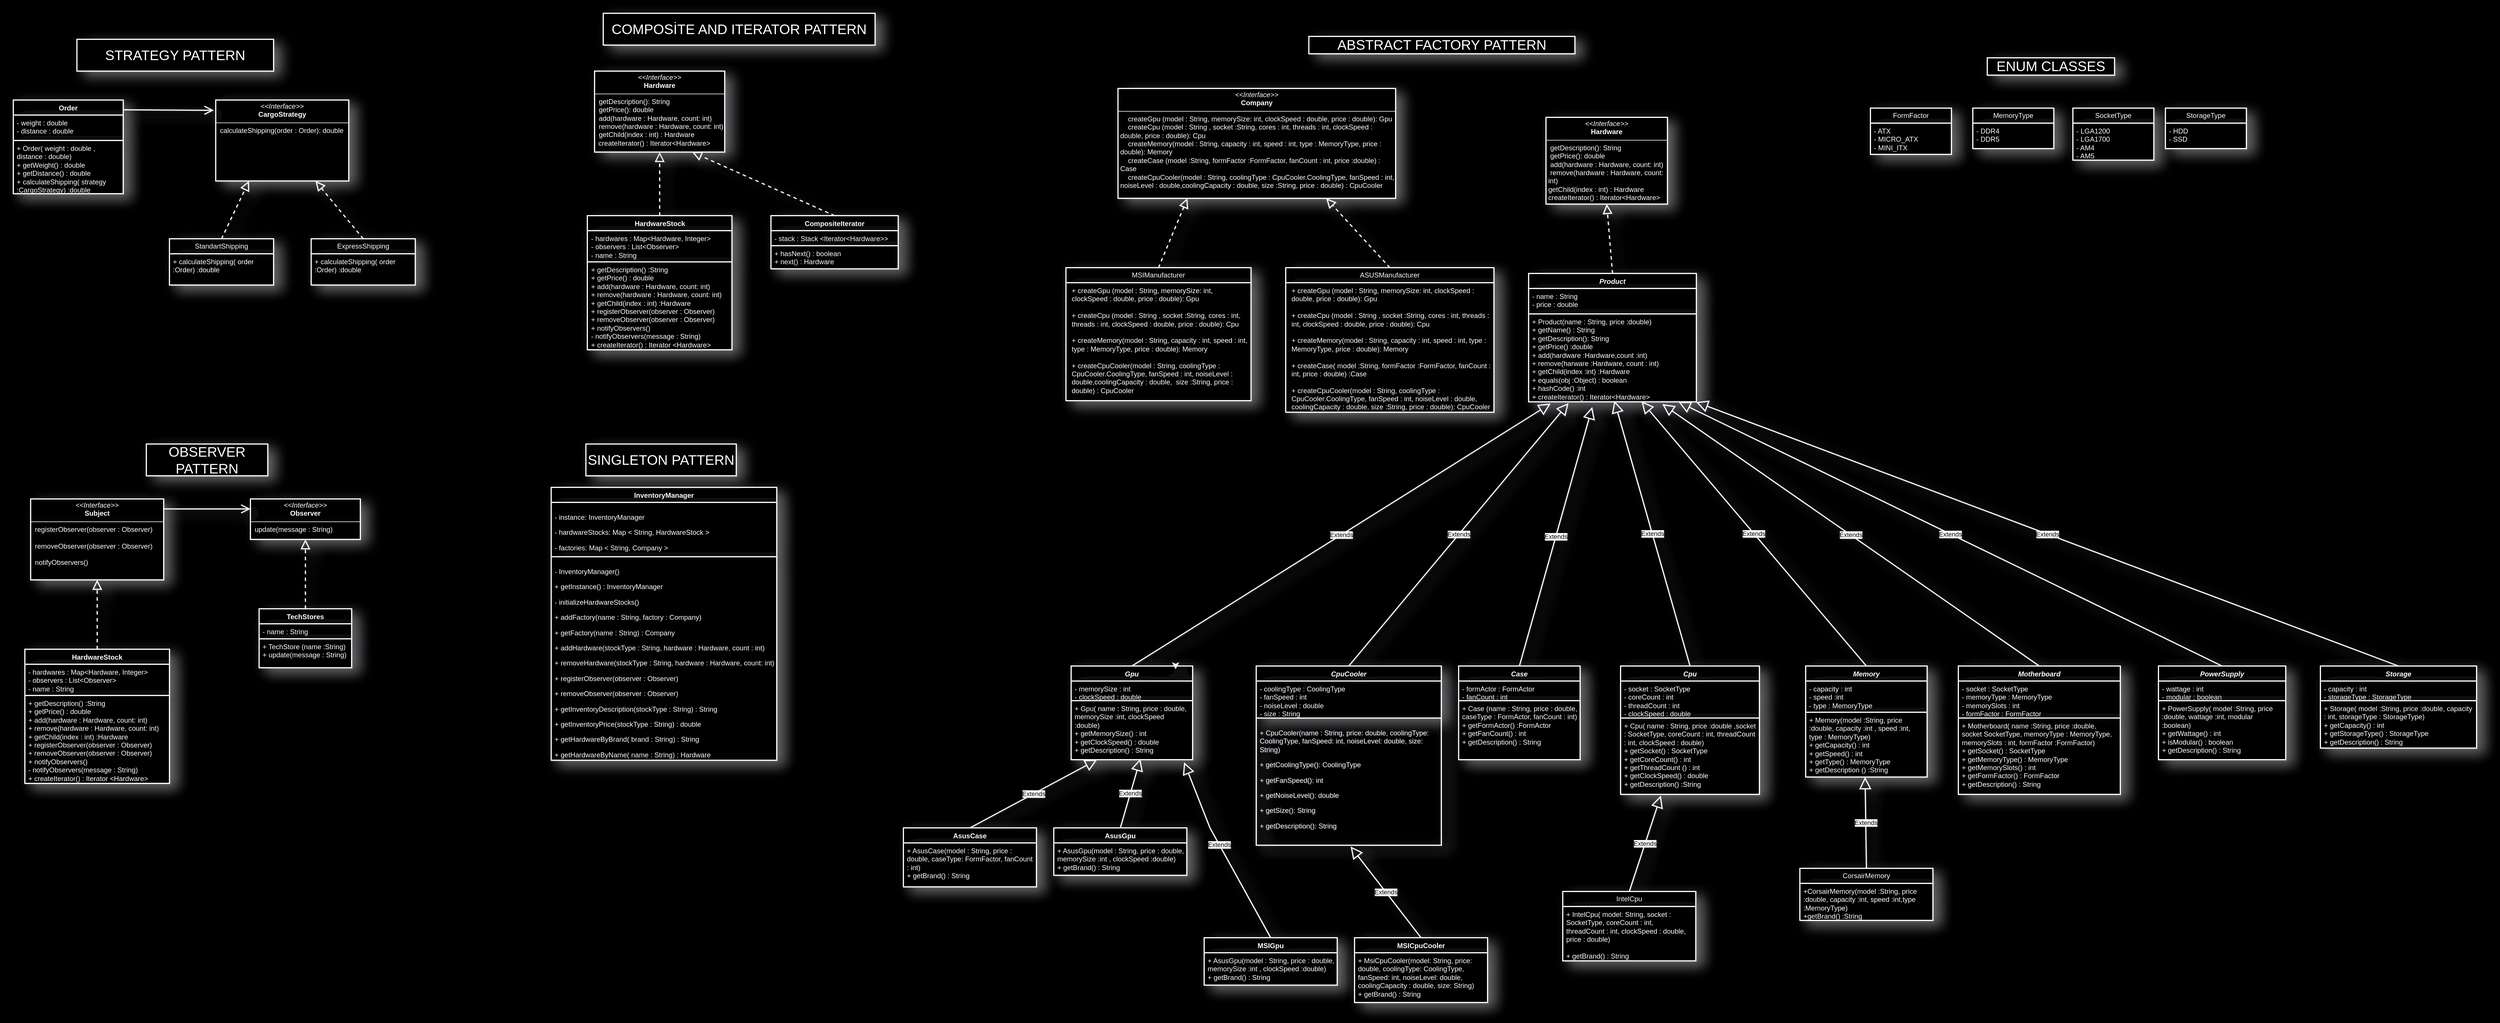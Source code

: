 <mxfile version="25.0.1">
  <diagram id="C5RBs43oDa-KdzZeNtuy" name="Page-1">
    <mxGraphModel dx="5800" dy="3028" grid="0" gridSize="10" guides="1" tooltips="1" connect="1" arrows="1" fold="1" page="0" pageScale="1" pageWidth="827" pageHeight="1169" background="#000000" math="0" shadow="1">
      <root>
        <mxCell id="WIyWlLk6GJQsqaUBKTNV-0" />
        <mxCell id="WIyWlLk6GJQsqaUBKTNV-1" parent="WIyWlLk6GJQsqaUBKTNV-0" />
        <mxCell id="6QeNphfjCAm_pFqaKiIY-25" value="&lt;i&gt;Product&lt;/i&gt;" style="swimlane;fontStyle=1;align=center;verticalAlign=top;childLayout=stackLayout;horizontal=1;startSize=26;horizontalStack=0;resizeParent=1;resizeParentMax=0;resizeLast=0;collapsible=1;marginBottom=0;whiteSpace=wrap;html=1;shadow=1;swimlaneLine=1;fillColor=#000000;strokeColor=#FFFFFF;fontColor=#ffffff;rounded=0;strokeWidth=2;shadowColor=#B3B3B3;shadowOpacity=50;shadowOffsetX=13;shadowOffsetY=8;shadowBlur=11;" parent="WIyWlLk6GJQsqaUBKTNV-1" vertex="1">
          <mxGeometry x="1090" y="-80" width="290" height="222" as="geometry" />
        </mxCell>
        <mxCell id="6QeNphfjCAm_pFqaKiIY-26" value="- name : String&lt;div&gt;- price : double&lt;/div&gt;" style="text;align=left;verticalAlign=top;spacingLeft=4;spacingRight=4;overflow=hidden;rotatable=0;points=[[0,0.5],[1,0.5]];portConstraint=eastwest;whiteSpace=wrap;html=1;shadow=1;swimlaneLine=1;fillColor=#000000;strokeColor=#FFFFFF;fontColor=#ffffff;rounded=0;strokeWidth=2;shadowColor=#B3B3B3;shadowOpacity=50;shadowOffsetX=13;shadowOffsetY=8;shadowBlur=11;" parent="6QeNphfjCAm_pFqaKiIY-25" vertex="1">
          <mxGeometry y="26" width="290" height="44" as="geometry" />
        </mxCell>
        <mxCell id="6QeNphfjCAm_pFqaKiIY-28" value="+ Product(name : String, price :double)&lt;div&gt;+ getName() : String&lt;br&gt;&lt;div&gt;+ getDescription(): String&lt;/div&gt;&lt;div&gt;+ getPrice() :double&lt;/div&gt;&lt;div&gt;+ add(hardware :Hardware,count :int)&lt;/div&gt;&lt;div&gt;+ remove(harware :Hardware, count : int)&lt;/div&gt;&lt;div&gt;+ getChild(index :int) :Hardware&lt;/div&gt;&lt;/div&gt;&lt;div&gt;+ equals(obj :Object) : boolean&lt;/div&gt;&lt;div&gt;+ hashCode() :int&lt;/div&gt;&lt;div&gt;+ createIterator() : Iterator&amp;lt;Hardware&amp;gt;&lt;/div&gt;" style="text;align=left;verticalAlign=top;spacingLeft=4;spacingRight=4;overflow=hidden;rotatable=0;points=[[0,0.5],[1,0.5]];portConstraint=eastwest;whiteSpace=wrap;html=1;shadow=1;swimlaneLine=1;fillColor=#000000;strokeColor=#FFFFFF;fontColor=#ffffff;rounded=0;strokeWidth=2;shadowColor=#B3B3B3;shadowOpacity=50;shadowOffsetX=13;shadowOffsetY=8;shadowBlur=11;" parent="6QeNphfjCAm_pFqaKiIY-25" vertex="1">
          <mxGeometry y="70" width="290" height="152" as="geometry" />
        </mxCell>
        <mxCell id="6QeNphfjCAm_pFqaKiIY-34" value="&lt;p style=&quot;margin:0px;margin-top:4px;text-align:center;&quot;&gt;&lt;i&gt;&amp;lt;&amp;lt;Interface&amp;gt;&amp;gt;&lt;/i&gt;&lt;br&gt;&lt;b&gt;Company&lt;/b&gt;&lt;/p&gt;&lt;hr size=&quot;1&quot; style=&quot;border-style:solid;&quot;&gt;&lt;p style=&quot;margin:0px;margin-left:4px;&quot;&gt;&amp;nbsp; &amp;nbsp; createGpu (model : String, memorySize: int, clockSpeed : double, price : double): Gpu&lt;br&gt;&amp;nbsp; &amp;nbsp; createCpu (model : String , socket :String, cores : int, threads : int, clockSpeed : double, price : double): Cpu&lt;/p&gt;&lt;p style=&quot;margin:0px;margin-left:4px;&quot;&gt;&amp;nbsp; &amp;nbsp; createMemory(model : String, capacity : int, speed : int, type : MemoryType, price : double): Memory&amp;nbsp;&lt;/p&gt;&lt;p style=&quot;margin:0px;margin-left:4px;&quot;&gt;&amp;nbsp; &amp;nbsp; createCase (model :String, formFactor :FormFactor, fanCount : int, price :double) : Case&lt;/p&gt;&lt;p style=&quot;margin:0px;margin-left:4px;&quot;&gt;&amp;nbsp; &amp;nbsp; createCpuCooler(model : String, coolingType : CpuCooler.CoolingType, fanSpeed : int, noiseLevel : double,&lt;span style=&quot;background-color: initial;&quot;&gt;coolingCapacity : double,&lt;/span&gt;&lt;span style=&quot;background-color: initial;&quot;&gt;&amp;nbsp;size :String, price : double) : CpuCooler&lt;/span&gt;&lt;/p&gt;" style="verticalAlign=top;align=left;overflow=fill;html=1;whiteSpace=wrap;shadow=1;swimlaneLine=1;fillColor=#000000;strokeColor=#FFFFFF;fontColor=#ffffff;rounded=0;strokeWidth=2;shadowColor=#B3B3B3;shadowOpacity=50;shadowOffsetX=13;shadowOffsetY=8;shadowBlur=11;" parent="WIyWlLk6GJQsqaUBKTNV-1" vertex="1">
          <mxGeometry x="380" y="-400" width="480" height="190" as="geometry" />
        </mxCell>
        <mxCell id="6QeNphfjCAm_pFqaKiIY-39" value="ASUSManufacturer" style="swimlane;fontStyle=0;childLayout=stackLayout;horizontal=1;startSize=26;horizontalStack=0;resizeParent=1;resizeParentMax=0;resizeLast=0;collapsible=1;marginBottom=0;whiteSpace=wrap;html=1;shadow=1;swimlaneLine=1;fillColor=#000000;strokeColor=#FFFFFF;fontColor=#ffffff;rounded=0;strokeWidth=2;shadowColor=#B3B3B3;shadowOpacity=50;shadowOffsetX=13;shadowOffsetY=8;shadowBlur=11;" parent="WIyWlLk6GJQsqaUBKTNV-1" vertex="1">
          <mxGeometry x="670" y="-90" width="360" height="250" as="geometry" />
        </mxCell>
        <mxCell id="6QeNphfjCAm_pFqaKiIY-40" value="&lt;p style=&quot;margin: 0px 0px 0px 4px;&quot;&gt;+ createGpu (model : String, memorySize: int, clockSpeed : double, price : double): Gpu&lt;br&gt;&amp;nbsp; &amp;nbsp;&lt;/p&gt;&lt;p style=&quot;margin: 0px 0px 0px 4px;&quot;&gt;+ createCpu (model : String , socket :String, cores : int, threads : int, clockSpeed : double, price : double): Cpu&lt;/p&gt;&lt;p style=&quot;margin: 0px 0px 0px 4px;&quot;&gt;&amp;nbsp;&amp;nbsp;&lt;/p&gt;&lt;p style=&quot;margin: 0px 0px 0px 4px;&quot;&gt;+ createMemory(model : String, capacity : int, speed : int, type : MemoryType, price : double): Memory&amp;nbsp;&lt;/p&gt;&lt;p style=&quot;margin: 0px 0px 0px 4px;&quot;&gt;&amp;nbsp; &amp;nbsp;&lt;/p&gt;&lt;p style=&quot;margin: 0px 0px 0px 4px;&quot;&gt;+ createCase( model :String, formFactor :FormFactor, fanCount : int, price : double) :Case&lt;/p&gt;&lt;p style=&quot;margin: 0px 0px 0px 4px;&quot;&gt;&amp;nbsp;&lt;/p&gt;&lt;p style=&quot;margin: 0px 0px 0px 4px;&quot;&gt;+ createCpuCooler(model : String, coolingType : CpuCooler.CoolingType, fanSpeed : int, noiseLevel : double, coolingCapacity : double, size :String, price : double): CpuCooler&lt;/p&gt;" style="text;align=left;verticalAlign=top;spacingLeft=4;spacingRight=4;overflow=hidden;rotatable=0;points=[[0,0.5],[1,0.5]];portConstraint=eastwest;whiteSpace=wrap;html=1;shadow=1;swimlaneLine=1;fillColor=#000000;strokeColor=#FFFFFF;fontColor=#ffffff;rounded=0;strokeWidth=2;shadowColor=#B3B3B3;shadowOpacity=50;shadowOffsetX=13;shadowOffsetY=8;shadowBlur=11;" parent="6QeNphfjCAm_pFqaKiIY-39" vertex="1">
          <mxGeometry y="26" width="360" height="224" as="geometry" />
        </mxCell>
        <mxCell id="6QeNphfjCAm_pFqaKiIY-43" value="" style="endArrow=block;dashed=1;endFill=0;endSize=12;html=1;rounded=0;exitX=0.5;exitY=0;exitDx=0;exitDy=0;entryX=0.75;entryY=1;entryDx=0;entryDy=0;shadow=1;swimlaneLine=1;fillColor=#a0522d;strokeColor=#FFFFFF;strokeWidth=2;shadowColor=#B3B3B3;shadowOpacity=50;shadowOffsetX=13;shadowOffsetY=8;shadowBlur=11;" parent="WIyWlLk6GJQsqaUBKTNV-1" source="6QeNphfjCAm_pFqaKiIY-39" target="6QeNphfjCAm_pFqaKiIY-34" edge="1">
          <mxGeometry width="160" relative="1" as="geometry">
            <mxPoint x="630" y="-150" as="sourcePoint" />
            <mxPoint x="790" y="-150" as="targetPoint" />
          </mxGeometry>
        </mxCell>
        <mxCell id="6QeNphfjCAm_pFqaKiIY-48" value="MSIManufacturer" style="swimlane;fontStyle=0;childLayout=stackLayout;horizontal=1;startSize=26;horizontalStack=0;resizeParent=1;resizeParentMax=0;resizeLast=0;collapsible=1;marginBottom=0;whiteSpace=wrap;html=1;shadow=1;swimlaneLine=1;fillColor=#000000;strokeColor=#FFFFFF;fontColor=#ffffff;rounded=0;strokeWidth=2;shadowColor=#B3B3B3;shadowOpacity=50;shadowOffsetX=13;shadowOffsetY=8;shadowBlur=11;" parent="WIyWlLk6GJQsqaUBKTNV-1" vertex="1">
          <mxGeometry x="290" y="-90" width="320" height="230" as="geometry" />
        </mxCell>
        <mxCell id="6QeNphfjCAm_pFqaKiIY-49" value="&lt;p style=&quot;margin: 0px 0px 0px 4px;&quot;&gt;+ createGpu (model : String, memorySize: int, clockSpeed : double, price : double): Gpu&lt;br&gt;&lt;br&gt;&lt;/p&gt;&lt;p style=&quot;margin: 0px 0px 0px 4px;&quot;&gt;+ createCpu (model : String , socket :String, cores : int, threads : int, clockSpeed : double, price : double): Cpu&lt;/p&gt;&lt;p style=&quot;margin: 0px 0px 0px 4px;&quot;&gt;&amp;nbsp; &amp;nbsp;&lt;/p&gt;&lt;p style=&quot;margin: 0px 0px 0px 4px;&quot;&gt;+ createMemory(model : String, capacity : int, speed : int, type : MemoryType, price : double): Memory&amp;nbsp;&lt;/p&gt;&lt;p style=&quot;margin: 0px 0px 0px 4px;&quot;&gt;&amp;nbsp; &amp;nbsp;&lt;/p&gt;&lt;p style=&quot;margin: 0px 0px 0px 4px;&quot;&gt;+ createCpuCooler(model : String, coolingType : CpuCooler.CoolingType, fanSpeed : int, noiseLevel : double,coolingCapacity : double,&amp;nbsp; size :String, price : double) : CpuCooler&lt;/p&gt;" style="text;align=left;verticalAlign=top;spacingLeft=4;spacingRight=4;overflow=hidden;rotatable=0;points=[[0,0.5],[1,0.5]];portConstraint=eastwest;whiteSpace=wrap;html=1;shadow=1;swimlaneLine=1;fillColor=#000000;strokeColor=#FFFFFF;fontColor=#ffffff;rounded=0;strokeWidth=2;shadowColor=#B3B3B3;shadowOpacity=50;shadowOffsetX=13;shadowOffsetY=8;shadowBlur=11;" parent="6QeNphfjCAm_pFqaKiIY-48" vertex="1">
          <mxGeometry y="26" width="320" height="204" as="geometry" />
        </mxCell>
        <mxCell id="6QeNphfjCAm_pFqaKiIY-52" value="" style="endArrow=block;dashed=1;endFill=0;endSize=12;html=1;rounded=0;exitX=0.5;exitY=0;exitDx=0;exitDy=0;entryX=0.25;entryY=1;entryDx=0;entryDy=0;shadow=1;swimlaneLine=1;fillColor=#a0522d;strokeColor=#FFFFFF;strokeWidth=2;shadowColor=#B3B3B3;shadowOpacity=50;shadowOffsetX=13;shadowOffsetY=8;shadowBlur=11;" parent="WIyWlLk6GJQsqaUBKTNV-1" source="6QeNphfjCAm_pFqaKiIY-48" target="6QeNphfjCAm_pFqaKiIY-34" edge="1">
          <mxGeometry width="160" relative="1" as="geometry">
            <mxPoint x="570" y="-70" as="sourcePoint" />
            <mxPoint x="713" y="-190" as="targetPoint" />
          </mxGeometry>
        </mxCell>
        <mxCell id="6QeNphfjCAm_pFqaKiIY-53" value="&lt;p style=&quot;margin:0px;margin-top:4px;text-align:center;&quot;&gt;&lt;i&gt;&amp;lt;&amp;lt;Interface&amp;gt;&amp;gt;&lt;/i&gt;&lt;br&gt;&lt;b&gt;Hardware&lt;/b&gt;&lt;/p&gt;&lt;hr size=&quot;1&quot; style=&quot;border-style:solid;&quot;&gt;&lt;p style=&quot;margin:0px;margin-left:4px;&quot;&gt;&lt;span style=&quot;background-color: initial;&quot;&gt;&amp;nbsp;getDescription(): String&lt;/span&gt;&lt;/p&gt;&lt;p style=&quot;margin:0px;margin-left:4px;&quot;&gt;&amp;nbsp;getPrice(): double&lt;/p&gt;&lt;p style=&quot;margin:0px;margin-left:4px;&quot;&gt;&amp;nbsp;add(hardware : Hardware, count: int)&lt;/p&gt;&lt;p style=&quot;margin:0px;margin-left:4px;&quot;&gt;&amp;nbsp;remove&lt;span style=&quot;background-color: initial;&quot;&gt;(hardware : Hardware, count: int)&lt;/span&gt;&lt;/p&gt;&lt;p style=&quot;margin:0px;margin-left:4px;&quot;&gt;&lt;span style=&quot;background-color: initial;&quot;&gt;getChild(index : int) : Hardware&lt;/span&gt;&lt;/p&gt;&lt;p style=&quot;margin:0px;margin-left:4px;&quot;&gt;createIterator() : Iterator&amp;lt;Hardware&amp;gt;&lt;/p&gt;&lt;p style=&quot;margin:0px;margin-left:4px;&quot;&gt;&lt;br&gt;&lt;/p&gt;" style="verticalAlign=top;align=left;overflow=fill;html=1;whiteSpace=wrap;shadow=1;swimlaneLine=1;fillColor=#000000;strokeColor=#FFFFFF;fontColor=#ffffff;rounded=0;strokeWidth=2;shadowColor=#B3B3B3;shadowOpacity=50;shadowOffsetX=13;shadowOffsetY=8;shadowBlur=11;" parent="WIyWlLk6GJQsqaUBKTNV-1" vertex="1">
          <mxGeometry x="1120" y="-350" width="210" height="150" as="geometry" />
        </mxCell>
        <mxCell id="6QeNphfjCAm_pFqaKiIY-54" value="HardwareStock" style="swimlane;fontStyle=1;align=center;verticalAlign=top;childLayout=stackLayout;horizontal=1;startSize=26;horizontalStack=0;resizeParent=1;resizeParentMax=0;resizeLast=0;collapsible=1;marginBottom=0;whiteSpace=wrap;html=1;shadow=1;swimlaneLine=1;fillColor=#000000;strokeColor=#FFFFFF;fontColor=#ffffff;rounded=0;strokeWidth=2;shadowColor=#B3B3B3;shadowOpacity=50;shadowOffsetX=13;shadowOffsetY=8;shadowBlur=11;" parent="WIyWlLk6GJQsqaUBKTNV-1" vertex="1">
          <mxGeometry x="-537.5" y="-180" width="250" height="232" as="geometry" />
        </mxCell>
        <mxCell id="6QeNphfjCAm_pFqaKiIY-55" value="- hardwares : Map&amp;lt;Hardware, Integer&amp;gt; &lt;div&gt;- observers : List&amp;lt;Observer&amp;gt;&lt;/div&gt;&lt;div&gt;- name : String&lt;/div&gt;" style="text;align=left;verticalAlign=top;spacingLeft=4;spacingRight=4;overflow=hidden;rotatable=0;points=[[0,0.5],[1,0.5]];portConstraint=eastwest;whiteSpace=wrap;html=1;shadow=1;swimlaneLine=1;fillColor=#000000;strokeColor=#FFFFFF;fontColor=#ffffff;rounded=0;strokeWidth=2;shadowColor=#B3B3B3;shadowOpacity=50;shadowOffsetX=13;shadowOffsetY=8;shadowBlur=11;" parent="6QeNphfjCAm_pFqaKiIY-54" vertex="1">
          <mxGeometry y="26" width="250" height="54" as="geometry" />
        </mxCell>
        <mxCell id="6QeNphfjCAm_pFqaKiIY-57" value="&lt;div&gt;&lt;span style=&quot;background-color: initial;&quot;&gt;+ getDescription() :String&lt;/span&gt;&lt;/div&gt;&lt;div&gt;+ getPrice() : double&lt;/div&gt;&lt;div&gt;+&amp;nbsp;&lt;span style=&quot;background-color: initial;&quot;&gt;add(hardware : Hardware, count: int)&lt;/span&gt;&lt;/div&gt;&lt;div&gt;&lt;span style=&quot;background-color: initial;&quot;&gt;+ remove&lt;/span&gt;&lt;span style=&quot;background-color: initial;&quot;&gt;(hardware : Hardware, count: int)&lt;/span&gt;&lt;/div&gt;&lt;div&gt;&lt;span style=&quot;background-color: initial;&quot;&gt;+ getChild(index : int) :Hardware&lt;/span&gt;&lt;/div&gt;&lt;div&gt;&lt;span style=&quot;background-color: initial;&quot;&gt;+ registerObserver(observer : Observer)&lt;/span&gt;&lt;/div&gt;&lt;div&gt;&lt;span style=&quot;background-color: initial;&quot;&gt;+&lt;/span&gt;&lt;span style=&quot;background-color: initial;&quot;&gt;&amp;nbsp;removeObserver(observer : Observer)&lt;/span&gt;&lt;/div&gt;&lt;div&gt;&lt;span style=&quot;background-color: initial;&quot;&gt;+ notify&lt;/span&gt;&lt;span style=&quot;background-color: initial;&quot;&gt;Observers()&lt;/span&gt;&lt;/div&gt;&lt;div&gt;&lt;div&gt;&lt;span style=&quot;background-color: initial;&quot;&gt;- notify&lt;/span&gt;&lt;span style=&quot;background-color: initial;&quot;&gt;Observers(message : String)&lt;/span&gt;&lt;/div&gt;&lt;div&gt;&lt;span style=&quot;background-color: initial;&quot;&gt;+ createIterator() : Iterator &amp;lt;Hardware&amp;gt;&lt;/span&gt;&lt;/div&gt;&lt;div&gt;&lt;br&gt;&lt;/div&gt;&lt;/div&gt;&lt;div&gt;&lt;div&gt;&lt;br&gt;&lt;/div&gt;&lt;/div&gt;" style="text;align=left;verticalAlign=top;spacingLeft=4;spacingRight=4;overflow=hidden;rotatable=0;points=[[0,0.5],[1,0.5]];portConstraint=eastwest;whiteSpace=wrap;html=1;shadow=1;swimlaneLine=1;fillColor=#000000;strokeColor=#FFFFFF;fontColor=#ffffff;rounded=0;strokeWidth=2;shadowColor=#B3B3B3;shadowOpacity=50;shadowOffsetX=13;shadowOffsetY=8;shadowBlur=11;" parent="6QeNphfjCAm_pFqaKiIY-54" vertex="1">
          <mxGeometry y="80" width="250" height="152" as="geometry" />
        </mxCell>
        <mxCell id="6QeNphfjCAm_pFqaKiIY-58" value="" style="endArrow=block;dashed=1;endFill=0;endSize=12;html=1;rounded=0;exitX=0.5;exitY=0;exitDx=0;exitDy=0;shadow=1;swimlaneLine=1;fillColor=#a0522d;strokeColor=#FFFFFF;strokeWidth=2;shadowColor=#B3B3B3;shadowOpacity=50;shadowOffsetX=13;shadowOffsetY=8;shadowBlur=11;" parent="WIyWlLk6GJQsqaUBKTNV-1" source="6QeNphfjCAm_pFqaKiIY-54" target="XWvDcAkHK5dL2flV-9Gg-0" edge="1">
          <mxGeometry width="160" relative="1" as="geometry">
            <mxPoint x="-285" y="-175" as="sourcePoint" />
            <mxPoint x="-125" y="-175" as="targetPoint" />
          </mxGeometry>
        </mxCell>
        <mxCell id="6QeNphfjCAm_pFqaKiIY-59" value="&lt;p style=&quot;margin:0px;margin-top:4px;text-align:center;&quot;&gt;&lt;i&gt;&amp;lt;&amp;lt;Interface&amp;gt;&amp;gt;&lt;/i&gt;&lt;br&gt;&lt;b&gt;Subject&lt;/b&gt;&lt;/p&gt;&lt;hr size=&quot;1&quot; style=&quot;border-style:solid;&quot;&gt;&lt;p style=&quot;margin:0px;margin-left:4px;&quot;&gt;&amp;nbsp;registerObserver(observer : Observer)&lt;br&gt;&lt;br&gt;&lt;/p&gt;&lt;p style=&quot;margin:0px;margin-left:4px;&quot;&gt;&amp;nbsp;removeObserver(observer : Observer)&lt;/p&gt;&lt;p style=&quot;margin:0px;margin-left:4px;&quot;&gt;&lt;br&gt;&lt;/p&gt;&lt;p style=&quot;margin:0px;margin-left:4px;&quot;&gt;&amp;nbsp;notify&lt;span style=&quot;background-color: initial;&quot;&gt;Observers()&lt;/span&gt;&lt;/p&gt;" style="verticalAlign=top;align=left;overflow=fill;html=1;whiteSpace=wrap;shadow=1;swimlaneLine=1;fillColor=#000000;strokeColor=#FFFFFF;fontColor=#ffffff;rounded=0;strokeWidth=2;shadowColor=#B3B3B3;shadowOpacity=50;shadowOffsetX=13;shadowOffsetY=8;shadowBlur=11;" parent="WIyWlLk6GJQsqaUBKTNV-1" vertex="1">
          <mxGeometry x="-1500" y="310" width="230" height="140" as="geometry" />
        </mxCell>
        <mxCell id="6QeNphfjCAm_pFqaKiIY-60" value="&lt;p style=&quot;margin:0px;margin-top:4px;text-align:center;&quot;&gt;&lt;i&gt;&amp;lt;&amp;lt;Interface&amp;gt;&amp;gt;&lt;/i&gt;&lt;br&gt;&lt;b&gt;Observer&lt;/b&gt;&lt;/p&gt;&lt;hr size=&quot;1&quot; style=&quot;border-style:solid;&quot;&gt;&lt;p style=&quot;margin:0px;margin-left:4px;&quot;&gt;&amp;nbsp;update(message : String)&lt;/p&gt;" style="verticalAlign=top;align=left;overflow=fill;html=1;whiteSpace=wrap;shadow=1;swimlaneLine=1;fillColor=#000000;strokeColor=#FFFFFF;fontColor=#ffffff;rounded=0;strokeWidth=2;shadowColor=#B3B3B3;shadowOpacity=50;shadowOffsetX=13;shadowOffsetY=8;shadowBlur=11;" parent="WIyWlLk6GJQsqaUBKTNV-1" vertex="1">
          <mxGeometry x="-1120" y="310" width="190" height="70" as="geometry" />
        </mxCell>
        <mxCell id="6QeNphfjCAm_pFqaKiIY-62" value="" style="endArrow=block;dashed=1;endFill=0;endSize=12;html=1;rounded=0;exitX=0.5;exitY=0;exitDx=0;exitDy=0;entryX=0.5;entryY=1;entryDx=0;entryDy=0;shadow=1;swimlaneLine=1;fillColor=#a0522d;strokeColor=#FFFFFF;strokeWidth=2;shadowColor=#B3B3B3;shadowOpacity=50;shadowOffsetX=13;shadowOffsetY=8;shadowBlur=11;" parent="WIyWlLk6GJQsqaUBKTNV-1" source="6QeNphfjCAm_pFqaKiIY-25" target="6QeNphfjCAm_pFqaKiIY-53" edge="1">
          <mxGeometry width="160" relative="1" as="geometry">
            <mxPoint x="750" y="210" as="sourcePoint" />
            <mxPoint x="910" y="210" as="targetPoint" />
          </mxGeometry>
        </mxCell>
        <mxCell id="XWvDcAkHK5dL2flV-9Gg-0" value="&lt;p style=&quot;margin:0px;margin-top:4px;text-align:center;&quot;&gt;&lt;i&gt;&amp;lt;&amp;lt;Interface&amp;gt;&amp;gt;&lt;/i&gt;&lt;br&gt;&lt;b&gt;Hardware&lt;/b&gt;&lt;/p&gt;&lt;hr size=&quot;1&quot; style=&quot;border-style:solid;&quot;&gt;&lt;p style=&quot;margin:0px;margin-left:4px;&quot;&gt;&lt;span style=&quot;background-color: initial;&quot;&gt;&amp;nbsp;getDescription(): String&lt;/span&gt;&lt;/p&gt;&lt;p style=&quot;margin:0px;margin-left:4px;&quot;&gt;&amp;nbsp;getPrice(): double&lt;/p&gt;&lt;p style=&quot;margin:0px;margin-left:4px;&quot;&gt;&amp;nbsp;add(hardware : Hardware, count: int)&lt;/p&gt;&lt;p style=&quot;margin:0px;margin-left:4px;&quot;&gt;&amp;nbsp;remove&lt;span style=&quot;background-color: initial;&quot;&gt;(hardware : Hardware, count: int)&lt;/span&gt;&lt;/p&gt;&lt;p style=&quot;margin:0px;margin-left:4px;&quot;&gt;&lt;span style=&quot;background-color: initial;&quot;&gt;&amp;nbsp;getChild(index : int) : Hardware&lt;/span&gt;&lt;/p&gt;&lt;div&gt;&amp;nbsp; createIterator() : Iterator&amp;lt;Hardware&amp;gt;&lt;span style=&quot;background-color: initial;&quot;&gt;&lt;/span&gt;&lt;/div&gt;&lt;p style=&quot;margin:0px;margin-left:4px;&quot;&gt;&lt;br&gt;&lt;/p&gt;" style="verticalAlign=top;align=left;overflow=fill;html=1;whiteSpace=wrap;shadow=1;swimlaneLine=1;fillColor=#000000;strokeColor=#FFFFFF;fontColor=#ffffff;rounded=0;strokeWidth=2;shadowColor=#B3B3B3;shadowOpacity=50;shadowOffsetX=13;shadowOffsetY=8;shadowBlur=11;" parent="WIyWlLk6GJQsqaUBKTNV-1" vertex="1">
          <mxGeometry x="-525" y="-430" width="225" height="140" as="geometry" />
        </mxCell>
        <mxCell id="XWvDcAkHK5dL2flV-9Gg-3" value="&lt;p style=&quot;margin:0px;margin-top:4px;text-align:center;&quot;&gt;&lt;i&gt;&amp;lt;&amp;lt;Interface&amp;gt;&amp;gt;&lt;/i&gt;&lt;br&gt;&lt;b&gt;CargoStrategy&lt;/b&gt;&lt;/p&gt;&lt;hr size=&quot;1&quot; style=&quot;border-style:solid;&quot;&gt;&lt;p style=&quot;margin:0px;margin-left:4px;&quot;&gt;&amp;nbsp;calculateShipping(order : Order): double&lt;/p&gt;" style="verticalAlign=top;align=left;overflow=fill;html=1;whiteSpace=wrap;shadow=1;swimlaneLine=1;fillColor=#000000;strokeColor=#FFFFFF;fontColor=#ffffff;rounded=0;strokeWidth=2;shadowColor=#B3B3B3;shadowOpacity=50;shadowOffsetX=13;shadowOffsetY=8;shadowBlur=11;" parent="WIyWlLk6GJQsqaUBKTNV-1" vertex="1">
          <mxGeometry x="-1180" y="-380" width="230" height="140" as="geometry" />
        </mxCell>
        <mxCell id="XWvDcAkHK5dL2flV-9Gg-4" value="Order" style="swimlane;fontStyle=1;align=center;verticalAlign=top;childLayout=stackLayout;horizontal=1;startSize=26;horizontalStack=0;resizeParent=1;resizeParentMax=0;resizeLast=0;collapsible=1;marginBottom=0;whiteSpace=wrap;html=1;shadow=1;swimlaneLine=1;fillColor=#000000;strokeColor=#FFFFFF;fontColor=#ffffff;rounded=0;strokeWidth=2;shadowColor=#B3B3B3;shadowOpacity=50;shadowOffsetX=13;shadowOffsetY=8;shadowBlur=11;" parent="WIyWlLk6GJQsqaUBKTNV-1" vertex="1">
          <mxGeometry x="-1530" y="-380" width="190" height="162" as="geometry" />
        </mxCell>
        <mxCell id="XWvDcAkHK5dL2flV-9Gg-5" value="- weight : double&lt;div&gt;- distance : double&lt;/div&gt;" style="text;align=left;verticalAlign=top;spacingLeft=4;spacingRight=4;overflow=hidden;rotatable=0;points=[[0,0.5],[1,0.5]];portConstraint=eastwest;whiteSpace=wrap;html=1;shadow=1;swimlaneLine=1;fillColor=#000000;strokeColor=#FFFFFF;fontColor=#ffffff;rounded=0;strokeWidth=2;shadowColor=#B3B3B3;shadowOpacity=50;shadowOffsetX=13;shadowOffsetY=8;shadowBlur=11;" parent="XWvDcAkHK5dL2flV-9Gg-4" vertex="1">
          <mxGeometry y="26" width="190" height="44" as="geometry" />
        </mxCell>
        <mxCell id="XWvDcAkHK5dL2flV-9Gg-7" value="+ Order( weight : double , distance : double)&lt;div&gt;+ getWeight() : double&lt;/div&gt;&lt;div&gt;+ getDistance() : double&lt;/div&gt;&lt;div&gt;+ calculateShipping( strategy :CargoStrategy) :double&amp;nbsp;&lt;/div&gt;" style="text;align=left;verticalAlign=top;spacingLeft=4;spacingRight=4;overflow=hidden;rotatable=0;points=[[0,0.5],[1,0.5]];portConstraint=eastwest;whiteSpace=wrap;html=1;shadow=1;swimlaneLine=1;fillColor=#000000;strokeColor=#FFFFFF;fontColor=#ffffff;rounded=0;strokeWidth=2;shadowColor=#B3B3B3;shadowOpacity=50;shadowOffsetX=13;shadowOffsetY=8;shadowBlur=11;" parent="XWvDcAkHK5dL2flV-9Gg-4" vertex="1">
          <mxGeometry y="70" width="190" height="92" as="geometry" />
        </mxCell>
        <mxCell id="XWvDcAkHK5dL2flV-9Gg-8" value="StandartShipping" style="swimlane;fontStyle=0;childLayout=stackLayout;horizontal=1;startSize=26;horizontalStack=0;resizeParent=1;resizeParentMax=0;resizeLast=0;collapsible=1;marginBottom=0;whiteSpace=wrap;html=1;shadow=1;swimlaneLine=1;fillColor=#000000;strokeColor=#FFFFFF;fontColor=#ffffff;rounded=0;strokeWidth=2;shadowColor=#B3B3B3;shadowOpacity=50;shadowOffsetX=13;shadowOffsetY=8;shadowBlur=11;" parent="WIyWlLk6GJQsqaUBKTNV-1" vertex="1">
          <mxGeometry x="-1260" y="-140" width="180" height="80" as="geometry" />
        </mxCell>
        <mxCell id="XWvDcAkHK5dL2flV-9Gg-9" value="+ calculateShipping( order :Order) :double&amp;nbsp;" style="text;align=left;verticalAlign=top;spacingLeft=4;spacingRight=4;overflow=hidden;rotatable=0;points=[[0,0.5],[1,0.5]];portConstraint=eastwest;whiteSpace=wrap;html=1;shadow=1;swimlaneLine=1;fillColor=#000000;strokeColor=#FFFFFF;fontColor=#ffffff;rounded=0;strokeWidth=2;shadowColor=#B3B3B3;shadowOpacity=50;shadowOffsetX=13;shadowOffsetY=8;shadowBlur=11;" parent="XWvDcAkHK5dL2flV-9Gg-8" vertex="1">
          <mxGeometry y="26" width="180" height="54" as="geometry" />
        </mxCell>
        <mxCell id="XWvDcAkHK5dL2flV-9Gg-12" value="ExpressShipping" style="swimlane;fontStyle=0;childLayout=stackLayout;horizontal=1;startSize=26;horizontalStack=0;resizeParent=1;resizeParentMax=0;resizeLast=0;collapsible=1;marginBottom=0;whiteSpace=wrap;html=1;shadow=1;swimlaneLine=1;fillColor=#000000;strokeColor=#FFFFFF;fontColor=#ffffff;rounded=0;strokeWidth=2;shadowColor=#B3B3B3;shadowOpacity=50;shadowOffsetX=13;shadowOffsetY=8;shadowBlur=11;" parent="WIyWlLk6GJQsqaUBKTNV-1" vertex="1">
          <mxGeometry x="-1015" y="-140" width="180" height="80" as="geometry" />
        </mxCell>
        <mxCell id="XWvDcAkHK5dL2flV-9Gg-13" value="+ calculateShipping( order :Order) :double&amp;nbsp;" style="text;align=left;verticalAlign=top;spacingLeft=4;spacingRight=4;overflow=hidden;rotatable=0;points=[[0,0.5],[1,0.5]];portConstraint=eastwest;whiteSpace=wrap;html=1;shadow=1;swimlaneLine=1;fillColor=#000000;strokeColor=#FFFFFF;fontColor=#ffffff;rounded=0;strokeWidth=2;shadowColor=#B3B3B3;shadowOpacity=50;shadowOffsetX=13;shadowOffsetY=8;shadowBlur=11;" parent="XWvDcAkHK5dL2flV-9Gg-12" vertex="1">
          <mxGeometry y="26" width="180" height="54" as="geometry" />
        </mxCell>
        <mxCell id="XWvDcAkHK5dL2flV-9Gg-15" value="" style="endArrow=block;dashed=1;endFill=0;endSize=12;html=1;rounded=0;exitX=0.5;exitY=0;exitDx=0;exitDy=0;entryX=0.25;entryY=1;entryDx=0;entryDy=0;shadow=1;swimlaneLine=1;fillColor=#a0522d;strokeColor=#FFFFFF;strokeWidth=2;shadowColor=#B3B3B3;shadowOpacity=50;shadowOffsetX=13;shadowOffsetY=8;shadowBlur=11;" parent="WIyWlLk6GJQsqaUBKTNV-1" source="XWvDcAkHK5dL2flV-9Gg-8" target="XWvDcAkHK5dL2flV-9Gg-3" edge="1">
          <mxGeometry width="160" relative="1" as="geometry">
            <mxPoint x="-1120" y="-60" as="sourcePoint" />
            <mxPoint x="-960" y="-60" as="targetPoint" />
          </mxGeometry>
        </mxCell>
        <mxCell id="XWvDcAkHK5dL2flV-9Gg-16" value="" style="endArrow=block;dashed=1;endFill=0;endSize=12;html=1;rounded=0;exitX=0.5;exitY=0;exitDx=0;exitDy=0;entryX=0.75;entryY=1;entryDx=0;entryDy=0;shadow=1;swimlaneLine=1;fillColor=#a0522d;strokeColor=#FFFFFF;strokeWidth=2;shadowColor=#B3B3B3;shadowOpacity=50;shadowOffsetX=13;shadowOffsetY=8;shadowBlur=11;" parent="WIyWlLk6GJQsqaUBKTNV-1" source="XWvDcAkHK5dL2flV-9Gg-12" target="XWvDcAkHK5dL2flV-9Gg-3" edge="1">
          <mxGeometry width="160" relative="1" as="geometry">
            <mxPoint x="-1210" y="-130" as="sourcePoint" />
            <mxPoint x="-1030" y="-230" as="targetPoint" />
          </mxGeometry>
        </mxCell>
        <mxCell id="XWvDcAkHK5dL2flV-9Gg-17" value="" style="endArrow=open;endFill=1;endSize=12;html=1;rounded=0;exitX=1.005;exitY=0.104;exitDx=0;exitDy=0;exitPerimeter=0;entryX=-0.015;entryY=0.127;entryDx=0;entryDy=0;entryPerimeter=0;shadow=1;swimlaneLine=1;fillColor=#a0522d;strokeColor=#FFFFFF;strokeWidth=2;shadowColor=#B3B3B3;shadowOpacity=50;shadowOffsetX=13;shadowOffsetY=8;shadowBlur=11;" parent="WIyWlLk6GJQsqaUBKTNV-1" source="XWvDcAkHK5dL2flV-9Gg-4" target="XWvDcAkHK5dL2flV-9Gg-3" edge="1">
          <mxGeometry width="160" relative="1" as="geometry">
            <mxPoint x="-1120" y="-60" as="sourcePoint" />
            <mxPoint x="-960" y="-60" as="targetPoint" />
          </mxGeometry>
        </mxCell>
        <mxCell id="XR5lh1WbpXn12krqnB3P-0" value="InventoryManager" style="swimlane;fontStyle=1;align=center;verticalAlign=top;childLayout=stackLayout;horizontal=1;startSize=26;horizontalStack=0;resizeParent=1;resizeParentMax=0;resizeLast=0;collapsible=1;marginBottom=0;whiteSpace=wrap;html=1;shadow=1;swimlaneLine=1;fillColor=#000000;strokeColor=#FFFFFF;fontColor=#ffffff;rounded=0;strokeWidth=2;shadowOpacity=50;shadowColor=#B3B3B3;shadowOffsetX=13;shadowOffsetY=8;shadowBlur=11;" parent="WIyWlLk6GJQsqaUBKTNV-1" vertex="1">
          <mxGeometry x="-600" y="290" width="390" height="472" as="geometry" />
        </mxCell>
        <mxCell id="XR5lh1WbpXn12krqnB3P-1" value="&lt;p data-pm-slice=&quot;0 0 []&quot;&gt;- instance: InventoryManager&amp;nbsp;&lt;/p&gt;&lt;p data-pm-slice=&quot;0 0 []&quot;&gt;&lt;span style=&quot;background-color: initial;&quot;&gt;- hardwareStocks: Map &amp;lt; String, HardwareStock &amp;gt;&lt;/span&gt;&lt;/p&gt;&lt;p&gt;&lt;span style=&quot;background-color: initial;&quot;&gt;- factories: Map &amp;lt; String, Company &amp;gt;&amp;nbsp;&lt;/span&gt;&lt;/p&gt;" style="text;align=left;verticalAlign=top;spacingLeft=4;spacingRight=4;overflow=hidden;rotatable=0;points=[[0,0.5],[1,0.5]];portConstraint=eastwest;whiteSpace=wrap;html=1;shadow=1;swimlaneLine=1;fillColor=#000000;strokeColor=#FFFFFF;fontColor=#ffffff;rounded=0;strokeWidth=2;shadowOpacity=50;shadowColor=#B3B3B3;shadowOffsetX=13;shadowOffsetY=8;shadowBlur=11;" parent="XR5lh1WbpXn12krqnB3P-0" vertex="1">
          <mxGeometry y="26" width="390" height="94" as="geometry" />
        </mxCell>
        <mxCell id="XR5lh1WbpXn12krqnB3P-3" value="&lt;p data-pm-slice=&quot;0 0 []&quot;&gt;- InventoryManager()&lt;/p&gt;&lt;p data-pm-slice=&quot;0 0 []&quot;&gt;+ getInstance() : InventoryManager&lt;/p&gt;&lt;p data-pm-slice=&quot;0 0 []&quot;&gt;-&amp;nbsp;initializeHardwareStocks()&lt;/p&gt;&lt;p&gt; + addFactory(name : String, factory : Company) &lt;/p&gt;&lt;p&gt; + getFactory(name : String) : Company         &lt;/p&gt;&lt;p&gt; + addHardware(stockType : String, hardware : Hardware, count : int) &lt;/p&gt;&lt;p&gt; + removeHardware(stockType : String, hardware : Hardware, count: int) &lt;/p&gt;&lt;p&gt; + registerObserver(observer : Observer)      &lt;/p&gt;&lt;p&gt;+ removeObserver(observer : Observer)        &lt;/p&gt;&lt;p&gt;+ getInventoryDescription(stockType : String) : String &lt;/p&gt;&lt;p&gt; + getInventoryPrice(stockType : String) : double&amp;nbsp;&lt;/p&gt;&lt;p&gt;+ getHardwareByBrand( brand : String) : String&lt;/p&gt;&lt;p&gt;+ getHardwareByName( name : String) : Hardware&lt;/p&gt;&lt;p&gt;&lt;br&gt;&lt;/p&gt;" style="text;align=left;verticalAlign=top;spacingLeft=4;spacingRight=4;overflow=hidden;rotatable=0;points=[[0,0.5],[1,0.5]];portConstraint=eastwest;whiteSpace=wrap;html=1;shadow=1;swimlaneLine=1;fillColor=#000000;strokeColor=#FFFFFF;fontColor=#ffffff;rounded=0;strokeWidth=2;shadowOpacity=50;shadowColor=#B3B3B3;shadowOffsetX=13;shadowOffsetY=8;shadowBlur=11;" parent="XR5lh1WbpXn12krqnB3P-0" vertex="1">
          <mxGeometry y="120" width="390" height="352" as="geometry" />
        </mxCell>
        <mxCell id="XR5lh1WbpXn12krqnB3P-4" value="TechStores" style="swimlane;fontStyle=1;align=center;verticalAlign=top;childLayout=stackLayout;horizontal=1;startSize=26;horizontalStack=0;resizeParent=1;resizeParentMax=0;resizeLast=0;collapsible=1;marginBottom=0;whiteSpace=wrap;html=1;shadow=1;swimlaneLine=1;fillColor=#000000;strokeColor=#FFFFFF;fontColor=#ffffff;rounded=0;strokeWidth=2;shadowColor=#B3B3B3;shadowOpacity=50;shadowOffsetX=13;shadowOffsetY=8;shadowBlur=11;" parent="WIyWlLk6GJQsqaUBKTNV-1" vertex="1">
          <mxGeometry x="-1105" y="500" width="160" height="102" as="geometry" />
        </mxCell>
        <mxCell id="XR5lh1WbpXn12krqnB3P-5" value="- name : String" style="text;align=left;verticalAlign=top;spacingLeft=4;spacingRight=4;overflow=hidden;rotatable=0;points=[[0,0.5],[1,0.5]];portConstraint=eastwest;whiteSpace=wrap;html=1;shadow=1;swimlaneLine=1;fillColor=#000000;strokeColor=#FFFFFF;fontColor=#ffffff;rounded=0;strokeWidth=2;shadowColor=#B3B3B3;shadowOpacity=50;shadowOffsetX=13;shadowOffsetY=8;shadowBlur=11;" parent="XR5lh1WbpXn12krqnB3P-4" vertex="1">
          <mxGeometry y="26" width="160" height="26" as="geometry" />
        </mxCell>
        <mxCell id="XR5lh1WbpXn12krqnB3P-7" value="+ TechStore (name :String)&lt;div&gt;+ update(message : String)&lt;/div&gt;" style="text;align=left;verticalAlign=top;spacingLeft=4;spacingRight=4;overflow=hidden;rotatable=0;points=[[0,0.5],[1,0.5]];portConstraint=eastwest;whiteSpace=wrap;html=1;shadow=1;swimlaneLine=1;fillColor=#000000;strokeColor=#FFFFFF;fontColor=#ffffff;rounded=0;strokeWidth=2;shadowColor=#B3B3B3;shadowOpacity=50;shadowOffsetX=13;shadowOffsetY=8;shadowBlur=11;" parent="XR5lh1WbpXn12krqnB3P-4" vertex="1">
          <mxGeometry y="52" width="160" height="50" as="geometry" />
        </mxCell>
        <mxCell id="XR5lh1WbpXn12krqnB3P-8" value="" style="endArrow=block;dashed=1;endFill=0;endSize=12;html=1;rounded=0;entryX=0.5;entryY=1;entryDx=0;entryDy=0;exitX=0.5;exitY=0;exitDx=0;exitDy=0;shadow=1;swimlaneLine=1;fillColor=#a0522d;strokeColor=#FFFFFF;strokeWidth=2;shadowColor=#B3B3B3;shadowOpacity=50;shadowOffsetX=13;shadowOffsetY=8;shadowBlur=11;" parent="WIyWlLk6GJQsqaUBKTNV-1" source="XR5lh1WbpXn12krqnB3P-4" target="6QeNphfjCAm_pFqaKiIY-60" edge="1">
          <mxGeometry width="160" relative="1" as="geometry">
            <mxPoint x="-1200" y="580" as="sourcePoint" />
            <mxPoint x="-1040" y="580" as="targetPoint" />
          </mxGeometry>
        </mxCell>
        <mxCell id="XR5lh1WbpXn12krqnB3P-10" value="" style="endArrow=open;endFill=1;endSize=12;html=1;rounded=0;exitX=1.002;exitY=0.123;exitDx=0;exitDy=0;entryX=0;entryY=0.246;entryDx=0;entryDy=0;exitPerimeter=0;entryPerimeter=0;shadow=1;swimlaneLine=1;fillColor=#a0522d;strokeColor=#FFFFFF;strokeWidth=2;shadowColor=#B3B3B3;shadowOpacity=50;shadowOffsetX=13;shadowOffsetY=8;shadowBlur=11;" parent="WIyWlLk6GJQsqaUBKTNV-1" source="6QeNphfjCAm_pFqaKiIY-59" target="6QeNphfjCAm_pFqaKiIY-60" edge="1">
          <mxGeometry width="160" relative="1" as="geometry">
            <mxPoint x="-1220" y="540" as="sourcePoint" />
            <mxPoint x="-1060" y="540" as="targetPoint" />
          </mxGeometry>
        </mxCell>
        <mxCell id="XR5lh1WbpXn12krqnB3P-11" value="&lt;font style=&quot;font-size: 24px;&quot;&gt;OBSERVER PATTERN&lt;/font&gt;" style="text;align=center;html=1;verticalAlign=middle;whiteSpace=wrap;rounded=0;shadow=1;swimlaneLine=1;fillColor=#000000;strokeColor=#FFFFFF;fontColor=#ffffff;strokeWidth=2;shadowColor=#B3B3B3;shadowOpacity=50;shadowOffsetX=13;shadowOffsetY=8;shadowBlur=11;" parent="WIyWlLk6GJQsqaUBKTNV-1" vertex="1">
          <mxGeometry x="-1300" y="215" width="210" height="55" as="geometry" />
        </mxCell>
        <mxCell id="XR5lh1WbpXn12krqnB3P-13" value="&lt;font style=&quot;font-size: 24px;&quot;&gt;COMPOSİTE AND ITERATOR PATTERN&lt;/font&gt;" style="text;align=center;html=1;verticalAlign=middle;whiteSpace=wrap;rounded=0;shadow=1;swimlaneLine=1;fillColor=#000000;strokeColor=#FFFFFF;fontColor=#ffffff;strokeWidth=2;shadowColor=#B3B3B3;shadowOpacity=50;shadowOffsetX=13;shadowOffsetY=8;shadowBlur=11;" parent="WIyWlLk6GJQsqaUBKTNV-1" vertex="1">
          <mxGeometry x="-510" y="-530" width="470" height="55" as="geometry" />
        </mxCell>
        <mxCell id="XR5lh1WbpXn12krqnB3P-14" value="AsusCase" style="swimlane;fontStyle=1;align=center;verticalAlign=top;childLayout=stackLayout;horizontal=1;startSize=26;horizontalStack=0;resizeParent=1;resizeParentMax=0;resizeLast=0;collapsible=1;marginBottom=0;whiteSpace=wrap;html=1;shadow=1;swimlaneLine=1;fillColor=#000000;strokeColor=#FFFFFF;fontColor=#ffffff;rounded=0;strokeWidth=2;shadowColor=#B3B3B3;shadowOpacity=50;shadowOffsetX=13;shadowOffsetY=8;shadowBlur=11;" parent="WIyWlLk6GJQsqaUBKTNV-1" vertex="1">
          <mxGeometry x="9" y="879" width="230" height="102" as="geometry" />
        </mxCell>
        <mxCell id="XR5lh1WbpXn12krqnB3P-17" value="+ AsusCase(model : String, price : double, caseType: FormFactor&lt;span style=&quot;background-color: initial;&quot;&gt;, fanCount : int)&amp;nbsp;&lt;/span&gt;&lt;div&gt;+ getBrand() : String&lt;span style=&quot;background-color: initial;&quot;&gt;&lt;/span&gt;&lt;/div&gt;" style="text;align=left;verticalAlign=top;spacingLeft=4;spacingRight=4;overflow=hidden;rotatable=0;points=[[0,0.5],[1,0.5]];portConstraint=eastwest;whiteSpace=wrap;html=1;shadow=1;swimlaneLine=1;fillColor=#000000;strokeColor=#FFFFFF;fontColor=#ffffff;rounded=0;strokeWidth=2;shadowColor=#B3B3B3;shadowOpacity=50;shadowOffsetX=13;shadowOffsetY=8;shadowBlur=11;" parent="XR5lh1WbpXn12krqnB3P-14" vertex="1">
          <mxGeometry y="26" width="230" height="76" as="geometry" />
        </mxCell>
        <mxCell id="XR5lh1WbpXn12krqnB3P-18" value="AsusGpu" style="swimlane;fontStyle=1;align=center;verticalAlign=top;childLayout=stackLayout;horizontal=1;startSize=26;horizontalStack=0;resizeParent=1;resizeParentMax=0;resizeLast=0;collapsible=1;marginBottom=0;whiteSpace=wrap;html=1;shadow=1;swimlaneLine=1;fillColor=#000000;strokeColor=#FFFFFF;fontColor=#ffffff;rounded=0;strokeWidth=2;shadowColor=#B3B3B3;shadowOpacity=50;shadowOffsetX=13;shadowOffsetY=8;shadowBlur=11;" parent="WIyWlLk6GJQsqaUBKTNV-1" vertex="1">
          <mxGeometry x="269" y="879" width="230" height="82" as="geometry" />
        </mxCell>
        <mxCell id="XR5lh1WbpXn12krqnB3P-20" value="+ AsusGpu(model : String, price : double, memorySize :int&amp;nbsp;&lt;span style=&quot;background-color: initial;&quot;&gt;, clockSpeed :double)&amp;nbsp;&lt;/span&gt;&lt;div&gt;&lt;span style=&quot;background-color: initial;&quot;&gt;+ getBrand() : String&lt;/span&gt;&lt;/div&gt;" style="text;align=left;verticalAlign=top;spacingLeft=4;spacingRight=4;overflow=hidden;rotatable=0;points=[[0,0.5],[1,0.5]];portConstraint=eastwest;whiteSpace=wrap;html=1;shadow=1;swimlaneLine=1;fillColor=#000000;strokeColor=#FFFFFF;fontColor=#ffffff;rounded=0;strokeWidth=2;shadowColor=#B3B3B3;shadowOpacity=50;shadowOffsetX=13;shadowOffsetY=8;shadowBlur=11;" parent="XR5lh1WbpXn12krqnB3P-18" vertex="1">
          <mxGeometry y="26" width="230" height="56" as="geometry" />
        </mxCell>
        <mxCell id="XR5lh1WbpXn12krqnB3P-21" value="&lt;i&gt;Gpu&lt;/i&gt;" style="swimlane;fontStyle=1;align=center;verticalAlign=top;childLayout=stackLayout;horizontal=1;startSize=26;horizontalStack=0;resizeParent=1;resizeParentMax=0;resizeLast=0;collapsible=1;marginBottom=0;whiteSpace=wrap;html=1;shadow=1;swimlaneLine=1;fillColor=#000000;strokeColor=#FFFFFF;fontColor=#ffffff;rounded=0;strokeWidth=2;shadowColor=#B3B3B3;shadowOpacity=50;shadowOffsetX=13;shadowOffsetY=8;shadowBlur=11;" parent="WIyWlLk6GJQsqaUBKTNV-1" vertex="1">
          <mxGeometry x="299" y="599" width="210" height="162" as="geometry" />
        </mxCell>
        <mxCell id="XR5lh1WbpXn12krqnB3P-22" value="- memorySize : int&lt;div&gt;- clockSpeed : double&lt;/div&gt;" style="text;align=left;verticalAlign=top;spacingLeft=4;spacingRight=4;overflow=hidden;rotatable=0;points=[[0,0.5],[1,0.5]];portConstraint=eastwest;whiteSpace=wrap;html=1;shadow=1;swimlaneLine=1;fillColor=#000000;strokeColor=#FFFFFF;fontColor=#ffffff;rounded=0;strokeWidth=2;shadowColor=#B3B3B3;shadowOpacity=50;shadowOffsetX=13;shadowOffsetY=8;shadowBlur=11;" parent="XR5lh1WbpXn12krqnB3P-21" vertex="1">
          <mxGeometry y="26" width="210" height="34" as="geometry" />
        </mxCell>
        <mxCell id="XR5lh1WbpXn12krqnB3P-24" value="+ Gpu( name : String, price : double, memorySize :int, clockSpeed :double)&amp;nbsp;&lt;div&gt;+ getMemorySize() : int&lt;/div&gt;&lt;div&gt;+ getClockSpeed() : double&lt;/div&gt;&lt;div&gt;&lt;span style=&quot;background-color: initial;&quot;&gt;+ getDescription() : String&lt;/span&gt;&lt;/div&gt;" style="text;align=left;verticalAlign=top;spacingLeft=4;spacingRight=4;overflow=hidden;rotatable=0;points=[[0,0.5],[1,0.5]];portConstraint=eastwest;whiteSpace=wrap;html=1;shadow=1;swimlaneLine=1;fillColor=#000000;strokeColor=#FFFFFF;fontColor=#ffffff;rounded=0;strokeWidth=2;shadowColor=#B3B3B3;shadowOpacity=50;shadowOffsetX=13;shadowOffsetY=8;shadowBlur=11;" parent="XR5lh1WbpXn12krqnB3P-21" vertex="1">
          <mxGeometry y="60" width="210" height="102" as="geometry" />
        </mxCell>
        <mxCell id="XR5lh1WbpXn12krqnB3P-25" value="Extends" style="endArrow=block;endSize=16;endFill=0;html=1;rounded=0;exitX=0.5;exitY=0;exitDx=0;exitDy=0;entryX=0.57;entryY=0.986;entryDx=0;entryDy=0;entryPerimeter=0;shadow=1;swimlaneLine=1;fillColor=#a0522d;strokeColor=#FFFFFF;shadowColor=#B3B3B3;shadowOpacity=50;shadowOffsetX=13;shadowOffsetY=8;shadowBlur=11;strokeWidth=2;" parent="WIyWlLk6GJQsqaUBKTNV-1" source="XR5lh1WbpXn12krqnB3P-18" target="XR5lh1WbpXn12krqnB3P-24" edge="1">
          <mxGeometry width="160" relative="1" as="geometry">
            <mxPoint x="169" y="839" as="sourcePoint" />
            <mxPoint x="329" y="839" as="targetPoint" />
          </mxGeometry>
        </mxCell>
        <mxCell id="XR5lh1WbpXn12krqnB3P-27" value="Extends" style="endArrow=block;endSize=16;endFill=0;html=1;rounded=0;exitX=0.5;exitY=0;exitDx=0;exitDy=0;entryX=0.213;entryY=1.001;entryDx=0;entryDy=0;entryPerimeter=0;shadow=1;swimlaneLine=1;fillColor=#a0522d;strokeColor=#FFFFFF;shadowColor=#B3B3B3;shadowOpacity=50;shadowOffsetX=13;shadowOffsetY=8;shadowBlur=11;strokeWidth=2;" parent="WIyWlLk6GJQsqaUBKTNV-1" source="XR5lh1WbpXn12krqnB3P-14" target="XR5lh1WbpXn12krqnB3P-24" edge="1">
          <mxGeometry width="160" relative="1" as="geometry">
            <mxPoint x="369" y="839" as="sourcePoint" />
            <mxPoint x="529" y="839" as="targetPoint" />
          </mxGeometry>
        </mxCell>
        <mxCell id="XR5lh1WbpXn12krqnB3P-28" value="CorsairMemory" style="swimlane;fontStyle=0;childLayout=stackLayout;horizontal=1;startSize=26;horizontalStack=0;resizeParent=1;resizeParentMax=0;resizeLast=0;collapsible=1;marginBottom=0;whiteSpace=wrap;html=1;shadow=1;swimlaneLine=1;fillColor=#000000;strokeColor=#FFFFFF;fontColor=#ffffff;rounded=0;strokeWidth=2;shadowColor=#B3B3B3;shadowOpacity=50;shadowOffsetX=13;shadowOffsetY=8;shadowBlur=11;" parent="WIyWlLk6GJQsqaUBKTNV-1" vertex="1">
          <mxGeometry x="1559" y="949" width="230" height="90" as="geometry" />
        </mxCell>
        <mxCell id="XR5lh1WbpXn12krqnB3P-29" value="+CorsairMemory(model :String, price :double, capacity :int, speed :int,type :MemoryType)&lt;div&gt;+getBrand() :String&amp;nbsp;&lt;/div&gt;" style="text;align=left;verticalAlign=top;spacingLeft=4;spacingRight=4;overflow=hidden;rotatable=0;points=[[0,0.5],[1,0.5]];portConstraint=eastwest;whiteSpace=wrap;html=1;shadow=1;swimlaneLine=1;fillColor=#000000;strokeColor=#FFFFFF;fontColor=#ffffff;rounded=0;strokeWidth=2;shadowColor=#B3B3B3;shadowOpacity=50;shadowOffsetX=13;shadowOffsetY=8;shadowBlur=11;" parent="XR5lh1WbpXn12krqnB3P-28" vertex="1">
          <mxGeometry y="26" width="230" height="64" as="geometry" />
        </mxCell>
        <mxCell id="XR5lh1WbpXn12krqnB3P-32" value="&lt;i&gt;Memory&lt;/i&gt;" style="swimlane;fontStyle=1;align=center;verticalAlign=top;childLayout=stackLayout;horizontal=1;startSize=26;horizontalStack=0;resizeParent=1;resizeParentMax=0;resizeLast=0;collapsible=1;marginBottom=0;whiteSpace=wrap;html=1;shadow=1;swimlaneLine=1;fillColor=#000000;strokeColor=#FFFFFF;fontColor=#ffffff;rounded=0;strokeWidth=2;shadowColor=#B3B3B3;shadowOpacity=50;shadowOffsetX=13;shadowOffsetY=8;shadowBlur=11;" parent="WIyWlLk6GJQsqaUBKTNV-1" vertex="1">
          <mxGeometry x="1569" y="599" width="210" height="192" as="geometry" />
        </mxCell>
        <mxCell id="XR5lh1WbpXn12krqnB3P-33" value="- capacity : int&lt;div&gt;- speed :int&lt;/div&gt;&lt;div&gt;- type : MemoryType&lt;/div&gt;" style="text;align=left;verticalAlign=top;spacingLeft=4;spacingRight=4;overflow=hidden;rotatable=0;points=[[0,0.5],[1,0.5]];portConstraint=eastwest;whiteSpace=wrap;html=1;shadow=1;swimlaneLine=1;fillColor=#000000;strokeColor=#FFFFFF;fontColor=#ffffff;rounded=0;strokeWidth=2;shadowColor=#B3B3B3;shadowOpacity=50;shadowOffsetX=13;shadowOffsetY=8;shadowBlur=11;" parent="XR5lh1WbpXn12krqnB3P-32" vertex="1">
          <mxGeometry y="26" width="210" height="54" as="geometry" />
        </mxCell>
        <mxCell id="XR5lh1WbpXn12krqnB3P-35" value="+ Memory(model :String, price :double, capacity :int , speed :int, type : MemoryType)&lt;div&gt;+ getCapacity() : int&lt;/div&gt;&lt;div&gt;+ getSpeed() : int&lt;/div&gt;&lt;div&gt;+ getType() : MemoryType&lt;/div&gt;&lt;div&gt;&lt;span style=&quot;background-color: initial;&quot;&gt;+ getDescription () :String&lt;/span&gt;&lt;/div&gt;" style="text;align=left;verticalAlign=top;spacingLeft=4;spacingRight=4;overflow=hidden;rotatable=0;points=[[0,0.5],[1,0.5]];portConstraint=eastwest;whiteSpace=wrap;html=1;shadow=1;swimlaneLine=1;fillColor=#000000;strokeColor=#FFFFFF;fontColor=#ffffff;rounded=0;strokeWidth=2;shadowColor=#B3B3B3;shadowOpacity=50;shadowOffsetX=13;shadowOffsetY=8;shadowBlur=11;" parent="XR5lh1WbpXn12krqnB3P-32" vertex="1">
          <mxGeometry y="80" width="210" height="112" as="geometry" />
        </mxCell>
        <mxCell id="XR5lh1WbpXn12krqnB3P-36" value="Extends" style="endArrow=block;endSize=16;endFill=0;html=1;rounded=0;exitX=0.5;exitY=0;exitDx=0;exitDy=0;entryX=0.489;entryY=1;entryDx=0;entryDy=0;entryPerimeter=0;shadow=1;swimlaneLine=1;fillColor=#a0522d;strokeColor=#FFFFFF;shadowColor=#B3B3B3;shadowOpacity=50;shadowOffsetX=13;shadowOffsetY=8;shadowBlur=11;strokeWidth=2;" parent="WIyWlLk6GJQsqaUBKTNV-1" source="XR5lh1WbpXn12krqnB3P-28" target="XR5lh1WbpXn12krqnB3P-35" edge="1">
          <mxGeometry width="160" relative="1" as="geometry">
            <mxPoint x="1521" y="927" as="sourcePoint" />
            <mxPoint x="1459" y="809" as="targetPoint" />
          </mxGeometry>
        </mxCell>
        <mxCell id="XR5lh1WbpXn12krqnB3P-37" value="&lt;i&gt;Case&lt;/i&gt;" style="swimlane;fontStyle=1;align=center;verticalAlign=top;childLayout=stackLayout;horizontal=1;startSize=26;horizontalStack=0;resizeParent=1;resizeParentMax=0;resizeLast=0;collapsible=1;marginBottom=0;whiteSpace=wrap;html=1;shadow=1;swimlaneLine=1;fillColor=#000000;strokeColor=#FFFFFF;fontColor=#ffffff;rounded=0;strokeWidth=2;shadowColor=#B3B3B3;shadowOpacity=50;shadowOffsetX=13;shadowOffsetY=8;shadowBlur=11;" parent="WIyWlLk6GJQsqaUBKTNV-1" vertex="1">
          <mxGeometry x="969" y="599" width="210" height="162" as="geometry" />
        </mxCell>
        <mxCell id="XR5lh1WbpXn12krqnB3P-38" value="- formActor : FormActor&lt;div&gt;- fanCount : int&lt;/div&gt;" style="text;align=left;verticalAlign=top;spacingLeft=4;spacingRight=4;overflow=hidden;rotatable=0;points=[[0,0.5],[1,0.5]];portConstraint=eastwest;whiteSpace=wrap;html=1;shadow=1;swimlaneLine=1;fillColor=#000000;strokeColor=#FFFFFF;fontColor=#ffffff;rounded=0;strokeWidth=2;shadowColor=#B3B3B3;shadowOpacity=50;shadowOffsetX=13;shadowOffsetY=8;shadowBlur=11;" parent="XR5lh1WbpXn12krqnB3P-37" vertex="1">
          <mxGeometry y="26" width="210" height="34" as="geometry" />
        </mxCell>
        <mxCell id="XR5lh1WbpXn12krqnB3P-40" value="+ Case (name : String, price : double, caseType : FormActor, fanCount : int)&lt;div&gt;+ getFormActor() :FormActor&lt;/div&gt;&lt;div&gt;+ getFanCount() : int&lt;/div&gt;&lt;div&gt;+ getDescription() : String&lt;/div&gt;" style="text;align=left;verticalAlign=top;spacingLeft=4;spacingRight=4;overflow=hidden;rotatable=0;points=[[0,0.5],[1,0.5]];portConstraint=eastwest;whiteSpace=wrap;html=1;shadow=1;swimlaneLine=1;fillColor=#000000;strokeColor=#FFFFFF;fontColor=#ffffff;rounded=0;strokeWidth=2;shadowColor=#B3B3B3;shadowOpacity=50;shadowOffsetX=13;shadowOffsetY=8;shadowBlur=11;" parent="XR5lh1WbpXn12krqnB3P-37" vertex="1">
          <mxGeometry y="60" width="210" height="102" as="geometry" />
        </mxCell>
        <mxCell id="XR5lh1WbpXn12krqnB3P-41" value="&lt;i&gt;Cpu&lt;/i&gt;" style="swimlane;fontStyle=1;align=center;verticalAlign=top;childLayout=stackLayout;horizontal=1;startSize=26;horizontalStack=0;resizeParent=1;resizeParentMax=0;resizeLast=0;collapsible=1;marginBottom=0;whiteSpace=wrap;html=1;shadow=1;swimlaneLine=1;fillColor=#000000;strokeColor=#FFFFFF;fontColor=#ffffff;rounded=0;strokeWidth=2;shadowColor=#B3B3B3;shadowOpacity=50;shadowOffsetX=13;shadowOffsetY=8;shadowBlur=11;" parent="WIyWlLk6GJQsqaUBKTNV-1" vertex="1">
          <mxGeometry x="1249" y="599" width="240" height="222" as="geometry" />
        </mxCell>
        <mxCell id="XR5lh1WbpXn12krqnB3P-42" value="- socket : SocketType&lt;div&gt;- coreCount : int&lt;/div&gt;&lt;div&gt;- threadCount : int&lt;/div&gt;&lt;div&gt;- clockSpeed : double&lt;/div&gt;" style="text;align=left;verticalAlign=top;spacingLeft=4;spacingRight=4;overflow=hidden;rotatable=0;points=[[0,0.5],[1,0.5]];portConstraint=eastwest;whiteSpace=wrap;html=1;shadow=1;swimlaneLine=1;fillColor=#000000;strokeColor=#FFFFFF;fontColor=#ffffff;rounded=0;strokeWidth=2;shadowColor=#B3B3B3;shadowOpacity=50;shadowOffsetX=13;shadowOffsetY=8;shadowBlur=11;" parent="XR5lh1WbpXn12krqnB3P-41" vertex="1">
          <mxGeometry y="26" width="240" height="64" as="geometry" />
        </mxCell>
        <mxCell id="XR5lh1WbpXn12krqnB3P-44" value="+ Cpu( name : String, price :double ,socket : SocketType, coreCount : int, threadCount : int, clockSpeed : double)&lt;div&gt;+ getSocket() : SocketType&lt;/div&gt;&lt;div&gt;+ getCoreCount() : int&lt;/div&gt;&lt;div&gt;+ getThreadCount () : int&lt;/div&gt;&lt;div&gt;+ getClockSpeed() : double&lt;/div&gt;&lt;div&gt;&lt;i style=&quot;background-color: initial;&quot;&gt;+ &lt;/i&gt;&lt;span style=&quot;background-color: initial;&quot;&gt;getDescription() :String&lt;/span&gt;&lt;/div&gt;" style="text;align=left;verticalAlign=top;spacingLeft=4;spacingRight=4;overflow=hidden;rotatable=0;points=[[0,0.5],[1,0.5]];portConstraint=eastwest;whiteSpace=wrap;html=1;shadow=1;swimlaneLine=1;fillColor=#000000;strokeColor=#FFFFFF;fontColor=#ffffff;rounded=0;strokeWidth=2;shadowColor=#B3B3B3;shadowOpacity=50;shadowOffsetX=13;shadowOffsetY=8;shadowBlur=11;" parent="XR5lh1WbpXn12krqnB3P-41" vertex="1">
          <mxGeometry y="90" width="240" height="132" as="geometry" />
        </mxCell>
        <mxCell id="XR5lh1WbpXn12krqnB3P-45" value="&lt;i&gt;CpuCooler&lt;/i&gt;" style="swimlane;fontStyle=1;align=center;verticalAlign=top;childLayout=stackLayout;horizontal=1;startSize=26;horizontalStack=0;resizeParent=1;resizeParentMax=0;resizeLast=0;collapsible=1;marginBottom=0;whiteSpace=wrap;html=1;shadow=1;swimlaneLine=1;fillColor=#000000;strokeColor=#FFFFFF;fontColor=#ffffff;rounded=0;strokeWidth=2;shadowColor=#B3B3B3;shadowOpacity=50;shadowOffsetX=13;shadowOffsetY=8;shadowBlur=11;" parent="WIyWlLk6GJQsqaUBKTNV-1" vertex="1">
          <mxGeometry x="619" y="599" width="320" height="310" as="geometry" />
        </mxCell>
        <mxCell id="XR5lh1WbpXn12krqnB3P-46" value="- coolingType : CoolingType&lt;div&gt;- fanSpeed : int&lt;/div&gt;&lt;div&gt;- noiseLevel : double&lt;/div&gt;&lt;div&gt;- size : String&lt;/div&gt;" style="text;align=left;verticalAlign=top;spacingLeft=4;spacingRight=4;overflow=hidden;rotatable=0;points=[[0,0.5],[1,0.5]];portConstraint=eastwest;whiteSpace=wrap;html=1;shadow=1;swimlaneLine=1;fillColor=#000000;strokeColor=#FFFFFF;fontColor=#ffffff;rounded=0;strokeWidth=2;shadowColor=#B3B3B3;shadowOpacity=50;shadowOffsetX=13;shadowOffsetY=8;shadowBlur=11;" parent="XR5lh1WbpXn12krqnB3P-45" vertex="1">
          <mxGeometry y="26" width="320" height="64" as="geometry" />
        </mxCell>
        <mxCell id="XR5lh1WbpXn12krqnB3P-48" value="&lt;p data-pm-slice=&quot;1 1 []&quot;&gt;+ CpuCooler(name : String, price: double, coolingType: CoolingType, fanSpeed: int, noiseLevel: double, size: String) &lt;/p&gt;&lt;p&gt; + getCoolingType(): CoolingType       &lt;/p&gt;&lt;p&gt; + getFanSpeed(): int          &lt;/p&gt;&lt;p&gt;+ getNoiseLevel(): double &lt;/p&gt;&lt;p&gt; + getSize(): String                                 &lt;/p&gt;&lt;p&gt; + getDescription(): String&amp;nbsp;&lt;/p&gt;" style="text;align=left;verticalAlign=top;spacingLeft=4;spacingRight=4;overflow=hidden;rotatable=0;points=[[0,0.5],[1,0.5]];portConstraint=eastwest;whiteSpace=wrap;html=1;shadow=1;swimlaneLine=1;fillColor=none;strokeColor=#FFFFFF;fontColor=#ffffff;rounded=0;strokeWidth=2;shadowColor=#B3B3B3;shadowOpacity=50;shadowOffsetX=13;shadowOffsetY=8;shadowBlur=11;" parent="XR5lh1WbpXn12krqnB3P-45" vertex="1">
          <mxGeometry y="90" width="320" height="220" as="geometry" />
        </mxCell>
        <mxCell id="XR5lh1WbpXn12krqnB3P-49" value="FormFactor" style="swimlane;fontStyle=0;childLayout=stackLayout;horizontal=1;startSize=26;horizontalStack=0;resizeParent=1;resizeParentMax=0;resizeLast=0;collapsible=1;marginBottom=0;whiteSpace=wrap;html=1;shadow=1;swimlaneLine=1;fillColor=#000000;strokeColor=#FFFFFF;fontColor=#ffffff;rounded=0;shadowColor=#B3B3B3;shadowOpacity=50;shadowOffsetX=13;shadowOffsetY=8;shadowBlur=11;strokeWidth=2;" parent="WIyWlLk6GJQsqaUBKTNV-1" vertex="1">
          <mxGeometry x="1681" y="-366" width="140" height="80" as="geometry" />
        </mxCell>
        <mxCell id="XR5lh1WbpXn12krqnB3P-50" value="- ATX&lt;div&gt;- MICRO_ATX&lt;/div&gt;&lt;div&gt;- MINI_ITX&lt;/div&gt;" style="text;align=left;verticalAlign=top;spacingLeft=4;spacingRight=4;overflow=hidden;rotatable=0;points=[[0,0.5],[1,0.5]];portConstraint=eastwest;whiteSpace=wrap;html=1;shadow=1;swimlaneLine=1;fillColor=#000000;strokeColor=#FFFFFF;fontColor=#ffffff;rounded=0;shadowColor=#B3B3B3;shadowOpacity=50;shadowOffsetX=13;shadowOffsetY=8;shadowBlur=11;strokeWidth=2;" parent="XR5lh1WbpXn12krqnB3P-49" vertex="1">
          <mxGeometry y="26" width="140" height="54" as="geometry" />
        </mxCell>
        <mxCell id="XR5lh1WbpXn12krqnB3P-53" value="IntelCpu" style="swimlane;fontStyle=0;childLayout=stackLayout;horizontal=1;startSize=26;horizontalStack=0;resizeParent=1;resizeParentMax=0;resizeLast=0;collapsible=1;marginBottom=0;whiteSpace=wrap;html=1;shadow=1;swimlaneLine=1;fillColor=#000000;strokeColor=#FFFFFF;fontColor=#ffffff;rounded=0;strokeWidth=2;shadowColor=#B3B3B3;shadowOpacity=50;shadowOffsetX=13;shadowOffsetY=8;shadowBlur=11;" parent="WIyWlLk6GJQsqaUBKTNV-1" vertex="1">
          <mxGeometry x="1149" y="989" width="230" height="120" as="geometry" />
        </mxCell>
        <mxCell id="XR5lh1WbpXn12krqnB3P-54" value="+ IntelCpu( model: String, socket : SocketType, coreCount : int, threadCount : int, clockSpeed : double, price : double)&lt;div&gt;&lt;br&gt;&lt;div&gt;+ getBrand() : String&lt;/div&gt;&lt;/div&gt;" style="text;align=left;verticalAlign=top;spacingLeft=4;spacingRight=4;overflow=hidden;rotatable=0;points=[[0,0.5],[1,0.5]];portConstraint=eastwest;whiteSpace=wrap;html=1;shadow=1;swimlaneLine=1;fillColor=#000000;strokeColor=#FFFFFF;fontColor=#ffffff;rounded=0;strokeWidth=2;shadowColor=#B3B3B3;shadowOpacity=50;shadowOffsetX=13;shadowOffsetY=8;shadowBlur=11;" parent="XR5lh1WbpXn12krqnB3P-53" vertex="1">
          <mxGeometry y="26" width="230" height="94" as="geometry" />
        </mxCell>
        <mxCell id="XR5lh1WbpXn12krqnB3P-57" value="Extends" style="endArrow=block;endSize=16;endFill=0;html=1;rounded=0;exitX=0.5;exitY=0;exitDx=0;exitDy=0;entryX=0.29;entryY=1.017;entryDx=0;entryDy=0;entryPerimeter=0;shadow=1;swimlaneLine=1;fillColor=#a0522d;strokeColor=#FFFFFF;shadowColor=#B3B3B3;shadowOpacity=50;shadowOffsetX=13;shadowOffsetY=8;shadowBlur=11;strokeWidth=2;" parent="WIyWlLk6GJQsqaUBKTNV-1" source="XR5lh1WbpXn12krqnB3P-53" target="XR5lh1WbpXn12krqnB3P-44" edge="1">
          <mxGeometry width="160" relative="1" as="geometry">
            <mxPoint x="1209" y="919" as="sourcePoint" />
            <mxPoint x="1369" y="919" as="targetPoint" />
          </mxGeometry>
        </mxCell>
        <mxCell id="XR5lh1WbpXn12krqnB3P-58" value="MemoryType" style="swimlane;fontStyle=0;childLayout=stackLayout;horizontal=1;startSize=26;horizontalStack=0;resizeParent=1;resizeParentMax=0;resizeLast=0;collapsible=1;marginBottom=0;whiteSpace=wrap;html=1;shadow=1;swimlaneLine=1;fillColor=#000000;strokeColor=#FFFFFF;fontColor=#ffffff;rounded=0;shadowColor=#B3B3B3;shadowOpacity=50;shadowOffsetX=13;shadowOffsetY=8;shadowBlur=11;strokeWidth=2;" parent="WIyWlLk6GJQsqaUBKTNV-1" vertex="1">
          <mxGeometry x="1858" y="-366" width="140" height="70" as="geometry" />
        </mxCell>
        <mxCell id="XR5lh1WbpXn12krqnB3P-59" value="- DDR4&lt;div&gt;- DDR5&lt;/div&gt;" style="text;align=left;verticalAlign=top;spacingLeft=4;spacingRight=4;overflow=hidden;rotatable=0;points=[[0,0.5],[1,0.5]];portConstraint=eastwest;whiteSpace=wrap;html=1;shadow=1;swimlaneLine=1;fillColor=#000000;strokeColor=#FFFFFF;fontColor=#ffffff;rounded=0;shadowColor=#B3B3B3;shadowOpacity=50;shadowOffsetX=13;shadowOffsetY=8;shadowBlur=11;strokeWidth=2;" parent="XR5lh1WbpXn12krqnB3P-58" vertex="1">
          <mxGeometry y="26" width="140" height="44" as="geometry" />
        </mxCell>
        <mxCell id="XR5lh1WbpXn12krqnB3P-60" value="&lt;i&gt;Motherboard&lt;/i&gt;" style="swimlane;fontStyle=1;align=center;verticalAlign=top;childLayout=stackLayout;horizontal=1;startSize=26;horizontalStack=0;resizeParent=1;resizeParentMax=0;resizeLast=0;collapsible=1;marginBottom=0;whiteSpace=wrap;html=1;shadow=1;swimlaneLine=1;fillColor=#000000;strokeColor=#FFFFFF;fontColor=#ffffff;rounded=0;strokeWidth=2;shadowColor=#B3B3B3;shadowOpacity=50;shadowOffsetX=13;shadowOffsetY=8;shadowBlur=11;" parent="WIyWlLk6GJQsqaUBKTNV-1" vertex="1">
          <mxGeometry x="1833" y="599" width="280" height="222" as="geometry" />
        </mxCell>
        <mxCell id="XR5lh1WbpXn12krqnB3P-61" value="- socket : SocketType&lt;div&gt;- memoryType : MemoryType&lt;/div&gt;&lt;div&gt;- memorySlots : int&lt;/div&gt;&lt;div&gt;- formFactor : FormFactor&lt;/div&gt;" style="text;align=left;verticalAlign=top;spacingLeft=4;spacingRight=4;overflow=hidden;rotatable=0;points=[[0,0.5],[1,0.5]];portConstraint=eastwest;whiteSpace=wrap;html=1;shadow=1;swimlaneLine=1;fillColor=#000000;strokeColor=#FFFFFF;fontColor=#ffffff;rounded=0;strokeWidth=2;shadowColor=#B3B3B3;shadowOpacity=50;shadowOffsetX=13;shadowOffsetY=8;shadowBlur=11;" parent="XR5lh1WbpXn12krqnB3P-60" vertex="1">
          <mxGeometry y="26" width="280" height="64" as="geometry" />
        </mxCell>
        <mxCell id="XR5lh1WbpXn12krqnB3P-63" value="+ Motherboard( name :String, price :double, socket SocketType, memoryType : MemoryType, memorySlots : int, formFactor :FormFactor)&lt;div&gt;+ getSocket() : SocketType&lt;/div&gt;&lt;div&gt;+ getMemoryType() : MemoryType&lt;/div&gt;&lt;div&gt;+ getMemorySlots() : int&lt;/div&gt;&lt;div&gt;+ getFormFactor() : FormFactor&lt;/div&gt;&lt;div&gt;&lt;span style=&quot;background-color: initial;&quot;&gt;+ getDescription() : String&lt;/span&gt;&lt;/div&gt;&lt;div&gt;&lt;div&gt;&lt;br&gt;&lt;/div&gt;&lt;/div&gt;" style="text;align=left;verticalAlign=top;spacingLeft=4;spacingRight=4;overflow=hidden;rotatable=0;points=[[0,0.5],[1,0.5]];portConstraint=eastwest;whiteSpace=wrap;html=1;shadow=1;swimlaneLine=1;fillColor=#000000;strokeColor=#FFFFFF;fontColor=#ffffff;rounded=0;strokeWidth=2;shadowColor=#B3B3B3;shadowOpacity=50;shadowOffsetX=13;shadowOffsetY=8;shadowBlur=11;" parent="XR5lh1WbpXn12krqnB3P-60" vertex="1">
          <mxGeometry y="90" width="280" height="132" as="geometry" />
        </mxCell>
        <mxCell id="XR5lh1WbpXn12krqnB3P-64" value="&lt;i&gt;PowerSupply&lt;/i&gt;" style="swimlane;fontStyle=1;align=center;verticalAlign=top;childLayout=stackLayout;horizontal=1;startSize=26;horizontalStack=0;resizeParent=1;resizeParentMax=0;resizeLast=0;collapsible=1;marginBottom=0;whiteSpace=wrap;html=1;shadow=1;swimlaneLine=1;fillColor=#000000;strokeColor=#FFFFFF;fontColor=#ffffff;rounded=0;strokeWidth=2;shadowColor=#B3B3B3;shadowOpacity=50;shadowOffsetX=13;shadowOffsetY=8;shadowBlur=11;" parent="WIyWlLk6GJQsqaUBKTNV-1" vertex="1">
          <mxGeometry x="2179" y="599" width="220" height="162" as="geometry" />
        </mxCell>
        <mxCell id="XR5lh1WbpXn12krqnB3P-65" value="- wattage : int&lt;div&gt;- modular : boolean&lt;/div&gt;" style="text;align=left;verticalAlign=top;spacingLeft=4;spacingRight=4;overflow=hidden;rotatable=0;points=[[0,0.5],[1,0.5]];portConstraint=eastwest;whiteSpace=wrap;html=1;shadow=1;swimlaneLine=1;fillColor=#000000;strokeColor=#FFFFFF;fontColor=#ffffff;rounded=0;strokeWidth=2;shadowColor=#B3B3B3;shadowOpacity=50;shadowOffsetX=13;shadowOffsetY=8;shadowBlur=11;" parent="XR5lh1WbpXn12krqnB3P-64" vertex="1">
          <mxGeometry y="26" width="220" height="34" as="geometry" />
        </mxCell>
        <mxCell id="XR5lh1WbpXn12krqnB3P-67" value="+ PowerSupply( model :String, price :double, wattage :int, modular :boolean)&lt;div&gt;+ getWattage() : int&lt;/div&gt;&lt;div&gt;+ isModular() : boolean&lt;/div&gt;&lt;div&gt;&lt;i style=&quot;background-color: initial;&quot;&gt;+ &lt;/i&gt;&lt;span style=&quot;background-color: initial;&quot;&gt;getDescription() : String&lt;/span&gt;&lt;/div&gt;" style="text;align=left;verticalAlign=top;spacingLeft=4;spacingRight=4;overflow=hidden;rotatable=0;points=[[0,0.5],[1,0.5]];portConstraint=eastwest;whiteSpace=wrap;html=1;shadow=1;swimlaneLine=1;fillColor=#000000;strokeColor=#FFFFFF;fontColor=#ffffff;rounded=0;strokeWidth=2;shadowColor=#B3B3B3;shadowOpacity=50;shadowOffsetX=13;shadowOffsetY=8;shadowBlur=11;" parent="XR5lh1WbpXn12krqnB3P-64" vertex="1">
          <mxGeometry y="60" width="220" height="102" as="geometry" />
        </mxCell>
        <mxCell id="XR5lh1WbpXn12krqnB3P-68" value="SocketType" style="swimlane;fontStyle=0;childLayout=stackLayout;horizontal=1;startSize=26;horizontalStack=0;resizeParent=1;resizeParentMax=0;resizeLast=0;collapsible=1;marginBottom=0;whiteSpace=wrap;html=1;shadow=1;swimlaneLine=1;fillColor=#000000;strokeColor=#FFFFFF;fontColor=#ffffff;rounded=0;shadowColor=#B3B3B3;shadowOpacity=50;shadowOffsetX=13;shadowOffsetY=8;shadowBlur=11;strokeWidth=2;" parent="WIyWlLk6GJQsqaUBKTNV-1" vertex="1">
          <mxGeometry x="2031" y="-366" width="140" height="90" as="geometry" />
        </mxCell>
        <mxCell id="XR5lh1WbpXn12krqnB3P-69" value="- LGA1200&lt;div&gt;- LGA1700&lt;/div&gt;&lt;div&gt;- AM4&lt;/div&gt;&lt;div&gt;- AM5&lt;/div&gt;" style="text;align=left;verticalAlign=top;spacingLeft=4;spacingRight=4;overflow=hidden;rotatable=0;points=[[0,0.5],[1,0.5]];portConstraint=eastwest;whiteSpace=wrap;html=1;shadow=1;swimlaneLine=1;fillColor=#000000;strokeColor=#FFFFFF;fontColor=#ffffff;rounded=0;shadowColor=#B3B3B3;shadowOpacity=50;shadowOffsetX=13;shadowOffsetY=8;shadowBlur=11;strokeWidth=2;" parent="XR5lh1WbpXn12krqnB3P-68" vertex="1">
          <mxGeometry y="26" width="140" height="64" as="geometry" />
        </mxCell>
        <mxCell id="XR5lh1WbpXn12krqnB3P-70" value="&lt;i&gt;Storage&lt;/i&gt;" style="swimlane;fontStyle=1;align=center;verticalAlign=top;childLayout=stackLayout;horizontal=1;startSize=26;horizontalStack=0;resizeParent=1;resizeParentMax=0;resizeLast=0;collapsible=1;marginBottom=0;whiteSpace=wrap;html=1;shadow=1;swimlaneLine=1;fillColor=#000000;strokeColor=#FFFFFF;fontColor=#ffffff;rounded=0;strokeWidth=2;shadowColor=#B3B3B3;shadowOpacity=50;shadowOffsetX=13;shadowOffsetY=8;shadowBlur=11;" parent="WIyWlLk6GJQsqaUBKTNV-1" vertex="1">
          <mxGeometry x="2459" y="599" width="270" height="142" as="geometry" />
        </mxCell>
        <mxCell id="XR5lh1WbpXn12krqnB3P-71" value="- capacity : int&lt;div&gt;- storageType : StorageType&lt;/div&gt;" style="text;align=left;verticalAlign=top;spacingLeft=4;spacingRight=4;overflow=hidden;rotatable=0;points=[[0,0.5],[1,0.5]];portConstraint=eastwest;whiteSpace=wrap;html=1;shadow=1;swimlaneLine=1;fillColor=#000000;strokeColor=#FFFFFF;fontColor=#ffffff;rounded=0;strokeWidth=2;shadowColor=#B3B3B3;shadowOpacity=50;shadowOffsetX=13;shadowOffsetY=8;shadowBlur=11;" parent="XR5lh1WbpXn12krqnB3P-70" vertex="1">
          <mxGeometry y="26" width="270" height="34" as="geometry" />
        </mxCell>
        <mxCell id="XR5lh1WbpXn12krqnB3P-73" value="+ Storage( model :String, price :double, capacity : int, storageType : StorageType)&lt;div&gt;+ getCapacity() : int&lt;/div&gt;&lt;div&gt;+ getStorageType() :&amp;nbsp;&lt;span style=&quot;background-color: initial;&quot;&gt;StorageType&lt;/span&gt;&lt;/div&gt;&lt;div&gt;&lt;i style=&quot;background-color: initial;&quot;&gt;+ &lt;/i&gt;&lt;span style=&quot;background-color: initial;&quot;&gt;getDescription() : String&lt;/span&gt;&lt;/div&gt;" style="text;align=left;verticalAlign=top;spacingLeft=4;spacingRight=4;overflow=hidden;rotatable=0;points=[[0,0.5],[1,0.5]];portConstraint=eastwest;whiteSpace=wrap;html=1;shadow=1;swimlaneLine=1;fillColor=#000000;strokeColor=#FFFFFF;fontColor=#ffffff;rounded=0;strokeWidth=2;shadowColor=#B3B3B3;shadowOpacity=50;shadowOffsetX=13;shadowOffsetY=8;shadowBlur=11;" parent="XR5lh1WbpXn12krqnB3P-70" vertex="1">
          <mxGeometry y="60" width="270" height="82" as="geometry" />
        </mxCell>
        <mxCell id="XR5lh1WbpXn12krqnB3P-74" value="StorageType" style="swimlane;fontStyle=0;childLayout=stackLayout;horizontal=1;startSize=26;horizontalStack=0;resizeParent=1;resizeParentMax=0;resizeLast=0;collapsible=1;marginBottom=0;whiteSpace=wrap;html=1;shadow=1;swimlaneLine=1;fillColor=#000000;strokeColor=#FFFFFF;fontColor=#ffffff;rounded=0;shadowColor=#B3B3B3;shadowOpacity=50;shadowOffsetX=13;shadowOffsetY=8;shadowBlur=11;strokeWidth=2;" parent="WIyWlLk6GJQsqaUBKTNV-1" vertex="1">
          <mxGeometry x="2191" y="-366" width="140" height="70" as="geometry" />
        </mxCell>
        <mxCell id="XR5lh1WbpXn12krqnB3P-75" value="- HDD&lt;div&gt;- SSD&lt;/div&gt;" style="text;align=left;verticalAlign=top;spacingLeft=4;spacingRight=4;overflow=hidden;rotatable=0;points=[[0,0.5],[1,0.5]];portConstraint=eastwest;whiteSpace=wrap;html=1;shadow=1;swimlaneLine=1;fillColor=#000000;strokeColor=#FFFFFF;fontColor=#ffffff;rounded=0;shadowColor=#B3B3B3;shadowOpacity=50;shadowOffsetX=13;shadowOffsetY=8;shadowBlur=11;strokeWidth=2;" parent="XR5lh1WbpXn12krqnB3P-74" vertex="1">
          <mxGeometry y="26" width="140" height="44" as="geometry" />
        </mxCell>
        <mxCell id="XR5lh1WbpXn12krqnB3P-77" value="MSIGpu" style="swimlane;fontStyle=1;align=center;verticalAlign=top;childLayout=stackLayout;horizontal=1;startSize=26;horizontalStack=0;resizeParent=1;resizeParentMax=0;resizeLast=0;collapsible=1;marginBottom=0;whiteSpace=wrap;html=1;shadow=1;swimlaneLine=1;fillColor=#000000;strokeColor=#FFFFFF;fontColor=#ffffff;rounded=0;strokeWidth=2;shadowColor=#B3B3B3;shadowOpacity=50;shadowOffsetX=13;shadowOffsetY=8;shadowBlur=11;" parent="WIyWlLk6GJQsqaUBKTNV-1" vertex="1">
          <mxGeometry x="529" y="1069" width="230" height="82" as="geometry" />
        </mxCell>
        <mxCell id="XR5lh1WbpXn12krqnB3P-79" value="+ AsusGpu(model : String, price : double, memorySize :int&amp;nbsp;&lt;span style=&quot;background-color: initial;&quot;&gt;, clockSpeed :double)&amp;nbsp;&lt;/span&gt;&lt;div&gt;&lt;span style=&quot;background-color: initial;&quot;&gt;+ getBrand() : String&lt;/span&gt;&lt;/div&gt;" style="text;align=left;verticalAlign=top;spacingLeft=4;spacingRight=4;overflow=hidden;rotatable=0;points=[[0,0.5],[1,0.5]];portConstraint=eastwest;whiteSpace=wrap;html=1;shadow=1;swimlaneLine=1;fillColor=#000000;strokeColor=#FFFFFF;fontColor=#ffffff;rounded=0;strokeWidth=2;shadowColor=#B3B3B3;shadowOpacity=50;shadowOffsetX=13;shadowOffsetY=8;shadowBlur=11;" parent="XR5lh1WbpXn12krqnB3P-77" vertex="1">
          <mxGeometry y="26" width="230" height="56" as="geometry" />
        </mxCell>
        <mxCell id="XR5lh1WbpXn12krqnB3P-80" value="Extends" style="endArrow=block;endSize=16;endFill=0;html=1;rounded=0;exitX=0.5;exitY=0;exitDx=0;exitDy=0;entryX=0.93;entryY=1.044;entryDx=0;entryDy=0;entryPerimeter=0;shadow=1;swimlaneLine=1;fillColor=#a0522d;strokeColor=#FFFFFF;shadowColor=#B3B3B3;shadowOpacity=50;shadowOffsetX=13;shadowOffsetY=8;shadowBlur=11;strokeWidth=2;" parent="WIyWlLk6GJQsqaUBKTNV-1" source="XR5lh1WbpXn12krqnB3P-77" target="XR5lh1WbpXn12krqnB3P-24" edge="1">
          <mxGeometry x="0.089" width="160" relative="1" as="geometry">
            <mxPoint x="394" y="889" as="sourcePoint" />
            <mxPoint x="361" y="790" as="targetPoint" />
            <Array as="points">
              <mxPoint x="539" y="879" />
            </Array>
            <mxPoint as="offset" />
          </mxGeometry>
        </mxCell>
        <mxCell id="XR5lh1WbpXn12krqnB3P-81" value="MSICpuCooler" style="swimlane;fontStyle=1;align=center;verticalAlign=top;childLayout=stackLayout;horizontal=1;startSize=26;horizontalStack=0;resizeParent=1;resizeParentMax=0;resizeLast=0;collapsible=1;marginBottom=0;whiteSpace=wrap;html=1;shadow=1;swimlaneLine=1;fillColor=#000000;strokeColor=#FFFFFF;fontColor=#ffffff;rounded=0;strokeWidth=2;shadowColor=#B3B3B3;shadowOpacity=50;shadowOffsetX=13;shadowOffsetY=8;shadowBlur=11;" parent="WIyWlLk6GJQsqaUBKTNV-1" vertex="1">
          <mxGeometry x="789" y="1069" width="230" height="112" as="geometry" />
        </mxCell>
        <mxCell id="XR5lh1WbpXn12krqnB3P-83" value="+ MsiCpuCooler(model: String, price: double, coolingType: CoolingType, fanSpeed: int, noiseLevel: double, coolingCapacity : double, size: String)&lt;div&gt;+ getBrand() : String&lt;/div&gt;" style="text;align=left;verticalAlign=top;spacingLeft=4;spacingRight=4;overflow=hidden;rotatable=0;points=[[0,0.5],[1,0.5]];portConstraint=eastwest;whiteSpace=wrap;html=1;shadow=1;swimlaneLine=1;fillColor=#000000;strokeColor=#FFFFFF;fontColor=#ffffff;rounded=0;strokeWidth=2;shadowColor=#B3B3B3;shadowOpacity=50;shadowOffsetX=13;shadowOffsetY=8;shadowBlur=11;" parent="XR5lh1WbpXn12krqnB3P-81" vertex="1">
          <mxGeometry y="26" width="230" height="86" as="geometry" />
        </mxCell>
        <mxCell id="XR5lh1WbpXn12krqnB3P-85" value="Extends" style="endArrow=block;endSize=16;endFill=0;html=1;rounded=0;exitX=0.5;exitY=0;exitDx=0;exitDy=0;entryX=0.51;entryY=1.01;entryDx=0;entryDy=0;entryPerimeter=0;shadow=1;swimlaneLine=1;fillColor=#a0522d;strokeColor=#FFFFFF;shadowColor=#B3B3B3;shadowOpacity=50;shadowOffsetX=13;shadowOffsetY=8;shadowBlur=11;strokeWidth=2;" parent="WIyWlLk6GJQsqaUBKTNV-1" source="XR5lh1WbpXn12krqnB3P-81" target="XR5lh1WbpXn12krqnB3P-48" edge="1">
          <mxGeometry width="160" relative="1" as="geometry">
            <mxPoint x="394" y="889" as="sourcePoint" />
            <mxPoint x="361" y="790" as="targetPoint" />
          </mxGeometry>
        </mxCell>
        <mxCell id="XR5lh1WbpXn12krqnB3P-86" value="Extends" style="endArrow=block;endSize=16;endFill=0;html=1;rounded=0;exitX=0.5;exitY=0;exitDx=0;exitDy=0;entryX=0.131;entryY=1.02;entryDx=0;entryDy=0;entryPerimeter=0;shadow=1;swimlaneLine=1;fillColor=#a0522d;strokeColor=#FFFFFF;shadowColor=#B3B3B3;shadowOpacity=50;shadowOffsetX=13;shadowOffsetY=8;shadowBlur=11;strokeWidth=2;" parent="WIyWlLk6GJQsqaUBKTNV-1" source="XR5lh1WbpXn12krqnB3P-21" target="6QeNphfjCAm_pFqaKiIY-28" edge="1">
          <mxGeometry width="160" relative="1" as="geometry">
            <mxPoint x="1000" y="470" as="sourcePoint" />
            <mxPoint x="1160" y="470" as="targetPoint" />
          </mxGeometry>
        </mxCell>
        <mxCell id="XR5lh1WbpXn12krqnB3P-87" value="Extends" style="endArrow=block;endSize=16;endFill=0;html=1;rounded=0;exitX=0.5;exitY=0;exitDx=0;exitDy=0;entryX=0.238;entryY=1.014;entryDx=0;entryDy=0;entryPerimeter=0;shadow=1;swimlaneLine=1;fillColor=#a0522d;strokeColor=#FFFFFF;shadowColor=#B3B3B3;shadowOpacity=50;shadowOffsetX=13;shadowOffsetY=8;shadowBlur=11;strokeWidth=2;" parent="WIyWlLk6GJQsqaUBKTNV-1" source="XR5lh1WbpXn12krqnB3P-45" target="6QeNphfjCAm_pFqaKiIY-28" edge="1">
          <mxGeometry width="160" relative="1" as="geometry">
            <mxPoint x="625" y="780" as="sourcePoint" />
            <mxPoint x="1146" y="160" as="targetPoint" />
          </mxGeometry>
        </mxCell>
        <mxCell id="XR5lh1WbpXn12krqnB3P-88" value="Extends" style="endArrow=block;endSize=16;endFill=0;html=1;rounded=0;exitX=0.5;exitY=0;exitDx=0;exitDy=0;shadow=1;swimlaneLine=1;fillColor=#a0522d;strokeColor=#FFFFFF;shadowColor=#B3B3B3;shadowOpacity=50;shadowOffsetX=13;shadowOffsetY=8;shadowBlur=11;strokeWidth=2;" parent="WIyWlLk6GJQsqaUBKTNV-1" source="XR5lh1WbpXn12krqnB3P-37" edge="1">
          <mxGeometry width="160" relative="1" as="geometry">
            <mxPoint x="1110" y="780" as="sourcePoint" />
            <mxPoint x="1200" y="151" as="targetPoint" />
          </mxGeometry>
        </mxCell>
        <mxCell id="XR5lh1WbpXn12krqnB3P-89" value="Extends" style="endArrow=block;endSize=16;endFill=0;html=1;rounded=0;exitX=0.5;exitY=0;exitDx=0;exitDy=0;entryX=0.511;entryY=0.989;entryDx=0;entryDy=0;entryPerimeter=0;shadow=1;swimlaneLine=1;fillColor=#a0522d;strokeColor=#FFFFFF;shadowColor=#B3B3B3;shadowOpacity=50;shadowOffsetX=13;shadowOffsetY=8;shadowBlur=11;strokeWidth=2;" parent="WIyWlLk6GJQsqaUBKTNV-1" source="XR5lh1WbpXn12krqnB3P-41" target="6QeNphfjCAm_pFqaKiIY-28" edge="1">
          <mxGeometry width="160" relative="1" as="geometry">
            <mxPoint x="1405" y="780" as="sourcePoint" />
            <mxPoint x="1193" y="161" as="targetPoint" />
          </mxGeometry>
        </mxCell>
        <mxCell id="XR5lh1WbpXn12krqnB3P-90" value="Extends" style="endArrow=block;endSize=16;endFill=0;html=1;rounded=0;exitX=0.5;exitY=0;exitDx=0;exitDy=0;entryX=0.673;entryY=0.995;entryDx=0;entryDy=0;entryPerimeter=0;shadow=1;swimlaneLine=1;fillColor=#a0522d;strokeColor=#FFFFFF;shadowColor=#B3B3B3;shadowOpacity=50;shadowOffsetX=13;shadowOffsetY=8;shadowBlur=11;strokeWidth=2;" parent="WIyWlLk6GJQsqaUBKTNV-1" source="XR5lh1WbpXn12krqnB3P-32" target="6QeNphfjCAm_pFqaKiIY-28" edge="1">
          <mxGeometry width="160" relative="1" as="geometry">
            <mxPoint x="1700" y="780" as="sourcePoint" />
            <mxPoint x="1227" y="165" as="targetPoint" />
          </mxGeometry>
        </mxCell>
        <mxCell id="XR5lh1WbpXn12krqnB3P-91" value="Extends" style="endArrow=block;endSize=16;endFill=0;html=1;rounded=0;exitX=0.5;exitY=0;exitDx=0;exitDy=0;entryX=0.797;entryY=1.026;entryDx=0;entryDy=0;entryPerimeter=0;shadow=1;swimlaneLine=1;fillColor=#a0522d;strokeColor=#FFFFFF;shadowColor=#B3B3B3;shadowOpacity=50;shadowOffsetX=13;shadowOffsetY=8;shadowBlur=11;strokeWidth=2;" parent="WIyWlLk6GJQsqaUBKTNV-1" source="XR5lh1WbpXn12krqnB3P-60" target="6QeNphfjCAm_pFqaKiIY-28" edge="1">
          <mxGeometry width="160" relative="1" as="geometry">
            <mxPoint x="2005" y="780" as="sourcePoint" />
            <mxPoint x="1260" y="160" as="targetPoint" />
          </mxGeometry>
        </mxCell>
        <mxCell id="XR5lh1WbpXn12krqnB3P-92" value="Extends" style="endArrow=block;endSize=16;endFill=0;html=1;rounded=0;exitX=0.5;exitY=0;exitDx=0;exitDy=0;entryX=0.894;entryY=1.002;entryDx=0;entryDy=0;entryPerimeter=0;shadow=1;swimlaneLine=1;fillColor=#a0522d;strokeColor=#FFFFFF;shadowColor=#B3B3B3;shadowOpacity=50;shadowOffsetX=13;shadowOffsetY=8;shadowBlur=11;strokeWidth=2;" parent="WIyWlLk6GJQsqaUBKTNV-1" source="XR5lh1WbpXn12krqnB3P-64" target="6QeNphfjCAm_pFqaKiIY-28" edge="1">
          <mxGeometry width="160" relative="1" as="geometry">
            <mxPoint x="2750" y="780" as="sourcePoint" />
            <mxPoint x="1291" y="161" as="targetPoint" />
          </mxGeometry>
        </mxCell>
        <mxCell id="XR5lh1WbpXn12krqnB3P-93" value="Extends" style="endArrow=block;endSize=16;endFill=0;html=1;rounded=0;exitX=0.5;exitY=0;exitDx=0;exitDy=0;entryX=0.998;entryY=1.002;entryDx=0;entryDy=0;entryPerimeter=0;shadow=1;swimlaneLine=1;fillColor=#a0522d;strokeColor=#FFFFFF;shadowColor=#B3B3B3;shadowOpacity=50;shadowOffsetX=13;shadowOffsetY=8;shadowBlur=11;strokeWidth=2;" parent="WIyWlLk6GJQsqaUBKTNV-1" source="XR5lh1WbpXn12krqnB3P-70" target="6QeNphfjCAm_pFqaKiIY-28" edge="1">
          <mxGeometry width="160" relative="1" as="geometry">
            <mxPoint x="3040" y="780" as="sourcePoint" />
            <mxPoint x="1309" y="150" as="targetPoint" />
          </mxGeometry>
        </mxCell>
        <mxCell id="XR5lh1WbpXn12krqnB3P-94" style="edgeStyle=orthogonalEdgeStyle;rounded=0;orthogonalLoop=1;jettySize=auto;html=1;exitX=0.75;exitY=0;exitDx=0;exitDy=0;entryX=0.86;entryY=0.035;entryDx=0;entryDy=0;entryPerimeter=0;shadow=1;swimlaneLine=1;fillColor=#a0522d;strokeColor=#FFFFFF;strokeWidth=2;shadowColor=#B3B3B3;shadowOpacity=50;shadowOffsetX=13;shadowOffsetY=8;shadowBlur=11;" parent="WIyWlLk6GJQsqaUBKTNV-1" source="XR5lh1WbpXn12krqnB3P-21" target="XR5lh1WbpXn12krqnB3P-21" edge="1">
          <mxGeometry relative="1" as="geometry" />
        </mxCell>
        <mxCell id="XR5lh1WbpXn12krqnB3P-95" value="&lt;font style=&quot;font-size: 24px;&quot;&gt;ENUM CLASSES&lt;/font&gt;" style="text;align=center;html=1;verticalAlign=middle;whiteSpace=wrap;rounded=0;shadow=1;swimlaneLine=1;fillColor=#000000;strokeColor=#FFFFFF;fontColor=#ffffff;shadowColor=#B3B3B3;shadowOpacity=50;shadowOffsetX=13;shadowOffsetY=8;shadowBlur=11;strokeWidth=2;" parent="WIyWlLk6GJQsqaUBKTNV-1" vertex="1">
          <mxGeometry x="1883" y="-453" width="220" height="30" as="geometry" />
        </mxCell>
        <mxCell id="XR5lh1WbpXn12krqnB3P-96" value="&lt;font style=&quot;font-size: 24px;&quot;&gt;ABSTRACT FACTORY PATTERN&lt;/font&gt;" style="text;align=center;html=1;verticalAlign=middle;whiteSpace=wrap;rounded=0;shadow=1;swimlaneLine=1;fillColor=#000000;strokeColor=#FFFFFF;fontColor=#ffffff;strokeWidth=2;shadowColor=#B3B3B3;shadowOpacity=50;shadowOffsetX=13;shadowOffsetY=8;shadowBlur=11;" parent="WIyWlLk6GJQsqaUBKTNV-1" vertex="1">
          <mxGeometry x="710" y="-490" width="460" height="30" as="geometry" />
        </mxCell>
        <mxCell id="XR5lh1WbpXn12krqnB3P-97" value="&lt;font style=&quot;font-size: 24px;&quot;&gt;SINGLETON PATTERN&lt;/font&gt;" style="text;align=center;html=1;verticalAlign=middle;whiteSpace=wrap;rounded=0;shadow=1;swimlaneLine=1;fillColor=#000000;strokeColor=#FFFFFF;fontColor=#ffffff;strokeWidth=2;shadowOpacity=50;shadowColor=#B3B3B3;shadowOffsetX=13;shadowOffsetY=8;shadowBlur=11;" parent="WIyWlLk6GJQsqaUBKTNV-1" vertex="1">
          <mxGeometry x="-540" y="215" width="260" height="55" as="geometry" />
        </mxCell>
        <mxCell id="XR5lh1WbpXn12krqnB3P-98" value="&lt;font style=&quot;font-size: 24px;&quot;&gt;STRATEGY PATTERN&lt;/font&gt;" style="text;align=center;html=1;verticalAlign=middle;whiteSpace=wrap;rounded=0;shadow=1;swimlaneLine=1;fillColor=#000000;strokeColor=#FFFFFF;fontColor=#ffffff;strokeWidth=2;shadowColor=#B3B3B3;shadowOpacity=50;shadowOffsetX=13;shadowOffsetY=8;shadowBlur=11;" parent="WIyWlLk6GJQsqaUBKTNV-1" vertex="1">
          <mxGeometry x="-1420" y="-485" width="340" height="55" as="geometry" />
        </mxCell>
        <mxCell id="u-AtOcnubX9hlSB9duMq-0" value="CompositeIterator" style="swimlane;fontStyle=1;align=center;verticalAlign=top;childLayout=stackLayout;horizontal=1;startSize=26;horizontalStack=0;resizeParent=1;resizeParentMax=0;resizeLast=0;collapsible=1;marginBottom=0;whiteSpace=wrap;html=1;shadow=1;swimlaneLine=1;fillColor=#000000;strokeColor=#FFFFFF;fontColor=#ffffff;rounded=0;strokeWidth=2;shadowColor=#B3B3B3;shadowOpacity=50;shadowOffsetX=13;shadowOffsetY=8;shadowBlur=11;" parent="WIyWlLk6GJQsqaUBKTNV-1" vertex="1">
          <mxGeometry x="-220" y="-180" width="220" height="92" as="geometry" />
        </mxCell>
        <mxCell id="u-AtOcnubX9hlSB9duMq-1" value="- stack : Stack &amp;lt;Iterator&amp;lt;Hardware&amp;gt;&amp;gt;" style="text;align=left;verticalAlign=top;spacingLeft=4;spacingRight=4;overflow=hidden;rotatable=0;points=[[0,0.5],[1,0.5]];portConstraint=eastwest;whiteSpace=wrap;html=1;shadow=1;swimlaneLine=1;fillColor=#000000;strokeColor=#FFFFFF;fontColor=#ffffff;rounded=0;strokeWidth=2;shadowColor=#B3B3B3;shadowOpacity=50;shadowOffsetX=13;shadowOffsetY=8;shadowBlur=11;" parent="u-AtOcnubX9hlSB9duMq-0" vertex="1">
          <mxGeometry y="26" width="220" height="26" as="geometry" />
        </mxCell>
        <mxCell id="u-AtOcnubX9hlSB9duMq-3" value="+ hasNext() : boolean&lt;div&gt;+ next() : Hardware&lt;/div&gt;&lt;div&gt;&lt;br&gt;&lt;/div&gt;" style="text;align=left;verticalAlign=top;spacingLeft=4;spacingRight=4;overflow=hidden;rotatable=0;points=[[0,0.5],[1,0.5]];portConstraint=eastwest;whiteSpace=wrap;html=1;shadow=1;swimlaneLine=1;fillColor=#000000;strokeColor=#FFFFFF;fontColor=#ffffff;rounded=0;strokeWidth=2;shadowColor=#B3B3B3;shadowOpacity=50;shadowOffsetX=13;shadowOffsetY=8;shadowBlur=11;" parent="u-AtOcnubX9hlSB9duMq-0" vertex="1">
          <mxGeometry y="52" width="220" height="40" as="geometry" />
        </mxCell>
        <mxCell id="u-AtOcnubX9hlSB9duMq-4" value="" style="endArrow=block;dashed=1;endFill=0;endSize=12;html=1;rounded=0;exitX=0.5;exitY=0;exitDx=0;exitDy=0;entryX=0.75;entryY=1;entryDx=0;entryDy=0;shadow=1;swimlaneLine=1;fillColor=#a0522d;strokeColor=#FFFFFF;strokeWidth=2;shadowColor=#B3B3B3;shadowOpacity=50;shadowOffsetX=13;shadowOffsetY=8;shadowBlur=11;" parent="WIyWlLk6GJQsqaUBKTNV-1" source="u-AtOcnubX9hlSB9duMq-0" target="XWvDcAkHK5dL2flV-9Gg-0" edge="1">
          <mxGeometry width="160" relative="1" as="geometry">
            <mxPoint x="-402" y="-170" as="sourcePoint" />
            <mxPoint x="-402" y="-280" as="targetPoint" />
          </mxGeometry>
        </mxCell>
        <mxCell id="u-AtOcnubX9hlSB9duMq-5" value="HardwareStock" style="swimlane;fontStyle=1;align=center;verticalAlign=top;childLayout=stackLayout;horizontal=1;startSize=26;horizontalStack=0;resizeParent=1;resizeParentMax=0;resizeLast=0;collapsible=1;marginBottom=0;whiteSpace=wrap;html=1;shadow=1;swimlaneLine=1;fillColor=#000000;strokeColor=#FFFFFF;fontColor=#ffffff;rounded=0;strokeWidth=2;shadowColor=#B3B3B3;shadowOpacity=50;shadowOffsetX=13;shadowOffsetY=8;shadowBlur=11;" parent="WIyWlLk6GJQsqaUBKTNV-1" vertex="1">
          <mxGeometry x="-1510" y="570" width="250" height="232" as="geometry" />
        </mxCell>
        <mxCell id="u-AtOcnubX9hlSB9duMq-6" value="- hardwares : Map&amp;lt;Hardware, Integer&amp;gt; &lt;div&gt;- observers : List&amp;lt;Observer&amp;gt;&lt;/div&gt;&lt;div&gt;- name : String&lt;/div&gt;" style="text;align=left;verticalAlign=top;spacingLeft=4;spacingRight=4;overflow=hidden;rotatable=0;points=[[0,0.5],[1,0.5]];portConstraint=eastwest;whiteSpace=wrap;html=1;shadow=1;swimlaneLine=1;fillColor=#000000;strokeColor=#FFFFFF;fontColor=#ffffff;rounded=0;strokeWidth=2;shadowColor=#B3B3B3;shadowOpacity=50;shadowOffsetX=13;shadowOffsetY=8;shadowBlur=11;" parent="u-AtOcnubX9hlSB9duMq-5" vertex="1">
          <mxGeometry y="26" width="250" height="54" as="geometry" />
        </mxCell>
        <mxCell id="u-AtOcnubX9hlSB9duMq-8" value="&lt;div&gt;&lt;span style=&quot;background-color: initial;&quot;&gt;+ getDescription() :String&lt;/span&gt;&lt;/div&gt;&lt;div&gt;+ getPrice() : double&lt;/div&gt;&lt;div&gt;+&amp;nbsp;&lt;span style=&quot;background-color: initial;&quot;&gt;add(hardware : Hardware, count: int)&lt;/span&gt;&lt;/div&gt;&lt;div&gt;&lt;span style=&quot;background-color: initial;&quot;&gt;+ remove&lt;/span&gt;&lt;span style=&quot;background-color: initial;&quot;&gt;(hardware : Hardware, count: int)&lt;/span&gt;&lt;/div&gt;&lt;div&gt;&lt;span style=&quot;background-color: initial;&quot;&gt;+ getChild(index : int) :Hardware&lt;/span&gt;&lt;/div&gt;&lt;div&gt;&lt;span style=&quot;background-color: initial;&quot;&gt;+ registerObserver(observer : Observer)&lt;/span&gt;&lt;/div&gt;&lt;div&gt;&lt;span style=&quot;background-color: initial;&quot;&gt;+&lt;/span&gt;&lt;span style=&quot;background-color: initial;&quot;&gt;&amp;nbsp;removeObserver(observer : Observer)&lt;/span&gt;&lt;/div&gt;&lt;div&gt;&lt;span style=&quot;background-color: initial;&quot;&gt;+ notify&lt;/span&gt;&lt;span style=&quot;background-color: initial;&quot;&gt;Observers()&lt;/span&gt;&lt;/div&gt;&lt;div&gt;&lt;div&gt;&lt;span style=&quot;background-color: initial;&quot;&gt;- notify&lt;/span&gt;&lt;span style=&quot;background-color: initial;&quot;&gt;Observers(message : String)&lt;/span&gt;&lt;/div&gt;&lt;div&gt;&lt;span style=&quot;background-color: initial;&quot;&gt;+ createIterator() : Iterator &amp;lt;Hardware&amp;gt;&lt;/span&gt;&lt;/div&gt;&lt;div&gt;&lt;br&gt;&lt;/div&gt;&lt;/div&gt;&lt;div&gt;&lt;div&gt;&lt;br&gt;&lt;/div&gt;&lt;/div&gt;" style="text;align=left;verticalAlign=top;spacingLeft=4;spacingRight=4;overflow=hidden;rotatable=0;points=[[0,0.5],[1,0.5]];portConstraint=eastwest;whiteSpace=wrap;html=1;shadow=1;swimlaneLine=1;fillColor=#000000;strokeColor=#FFFFFF;fontColor=#ffffff;rounded=0;strokeWidth=2;shadowColor=#B3B3B3;shadowOpacity=50;shadowOffsetX=13;shadowOffsetY=8;shadowBlur=11;" parent="u-AtOcnubX9hlSB9duMq-5" vertex="1">
          <mxGeometry y="80" width="250" height="152" as="geometry" />
        </mxCell>
        <mxCell id="u-AtOcnubX9hlSB9duMq-9" value="" style="endArrow=block;dashed=1;endFill=0;endSize=12;html=1;rounded=0;exitX=0.5;exitY=0;exitDx=0;exitDy=0;entryX=0.5;entryY=1;entryDx=0;entryDy=0;shadow=1;swimlaneLine=1;fillColor=#a0522d;strokeColor=#FFFFFF;strokeWidth=2;shadowColor=#B3B3B3;shadowOpacity=50;shadowOffsetX=13;shadowOffsetY=8;shadowBlur=11;" parent="WIyWlLk6GJQsqaUBKTNV-1" source="u-AtOcnubX9hlSB9duMq-5" target="6QeNphfjCAm_pFqaKiIY-59" edge="1">
          <mxGeometry width="160" relative="1" as="geometry">
            <mxPoint x="-1320" y="550" as="sourcePoint" />
            <mxPoint x="-1310" y="460" as="targetPoint" />
          </mxGeometry>
        </mxCell>
      </root>
    </mxGraphModel>
  </diagram>
</mxfile>
